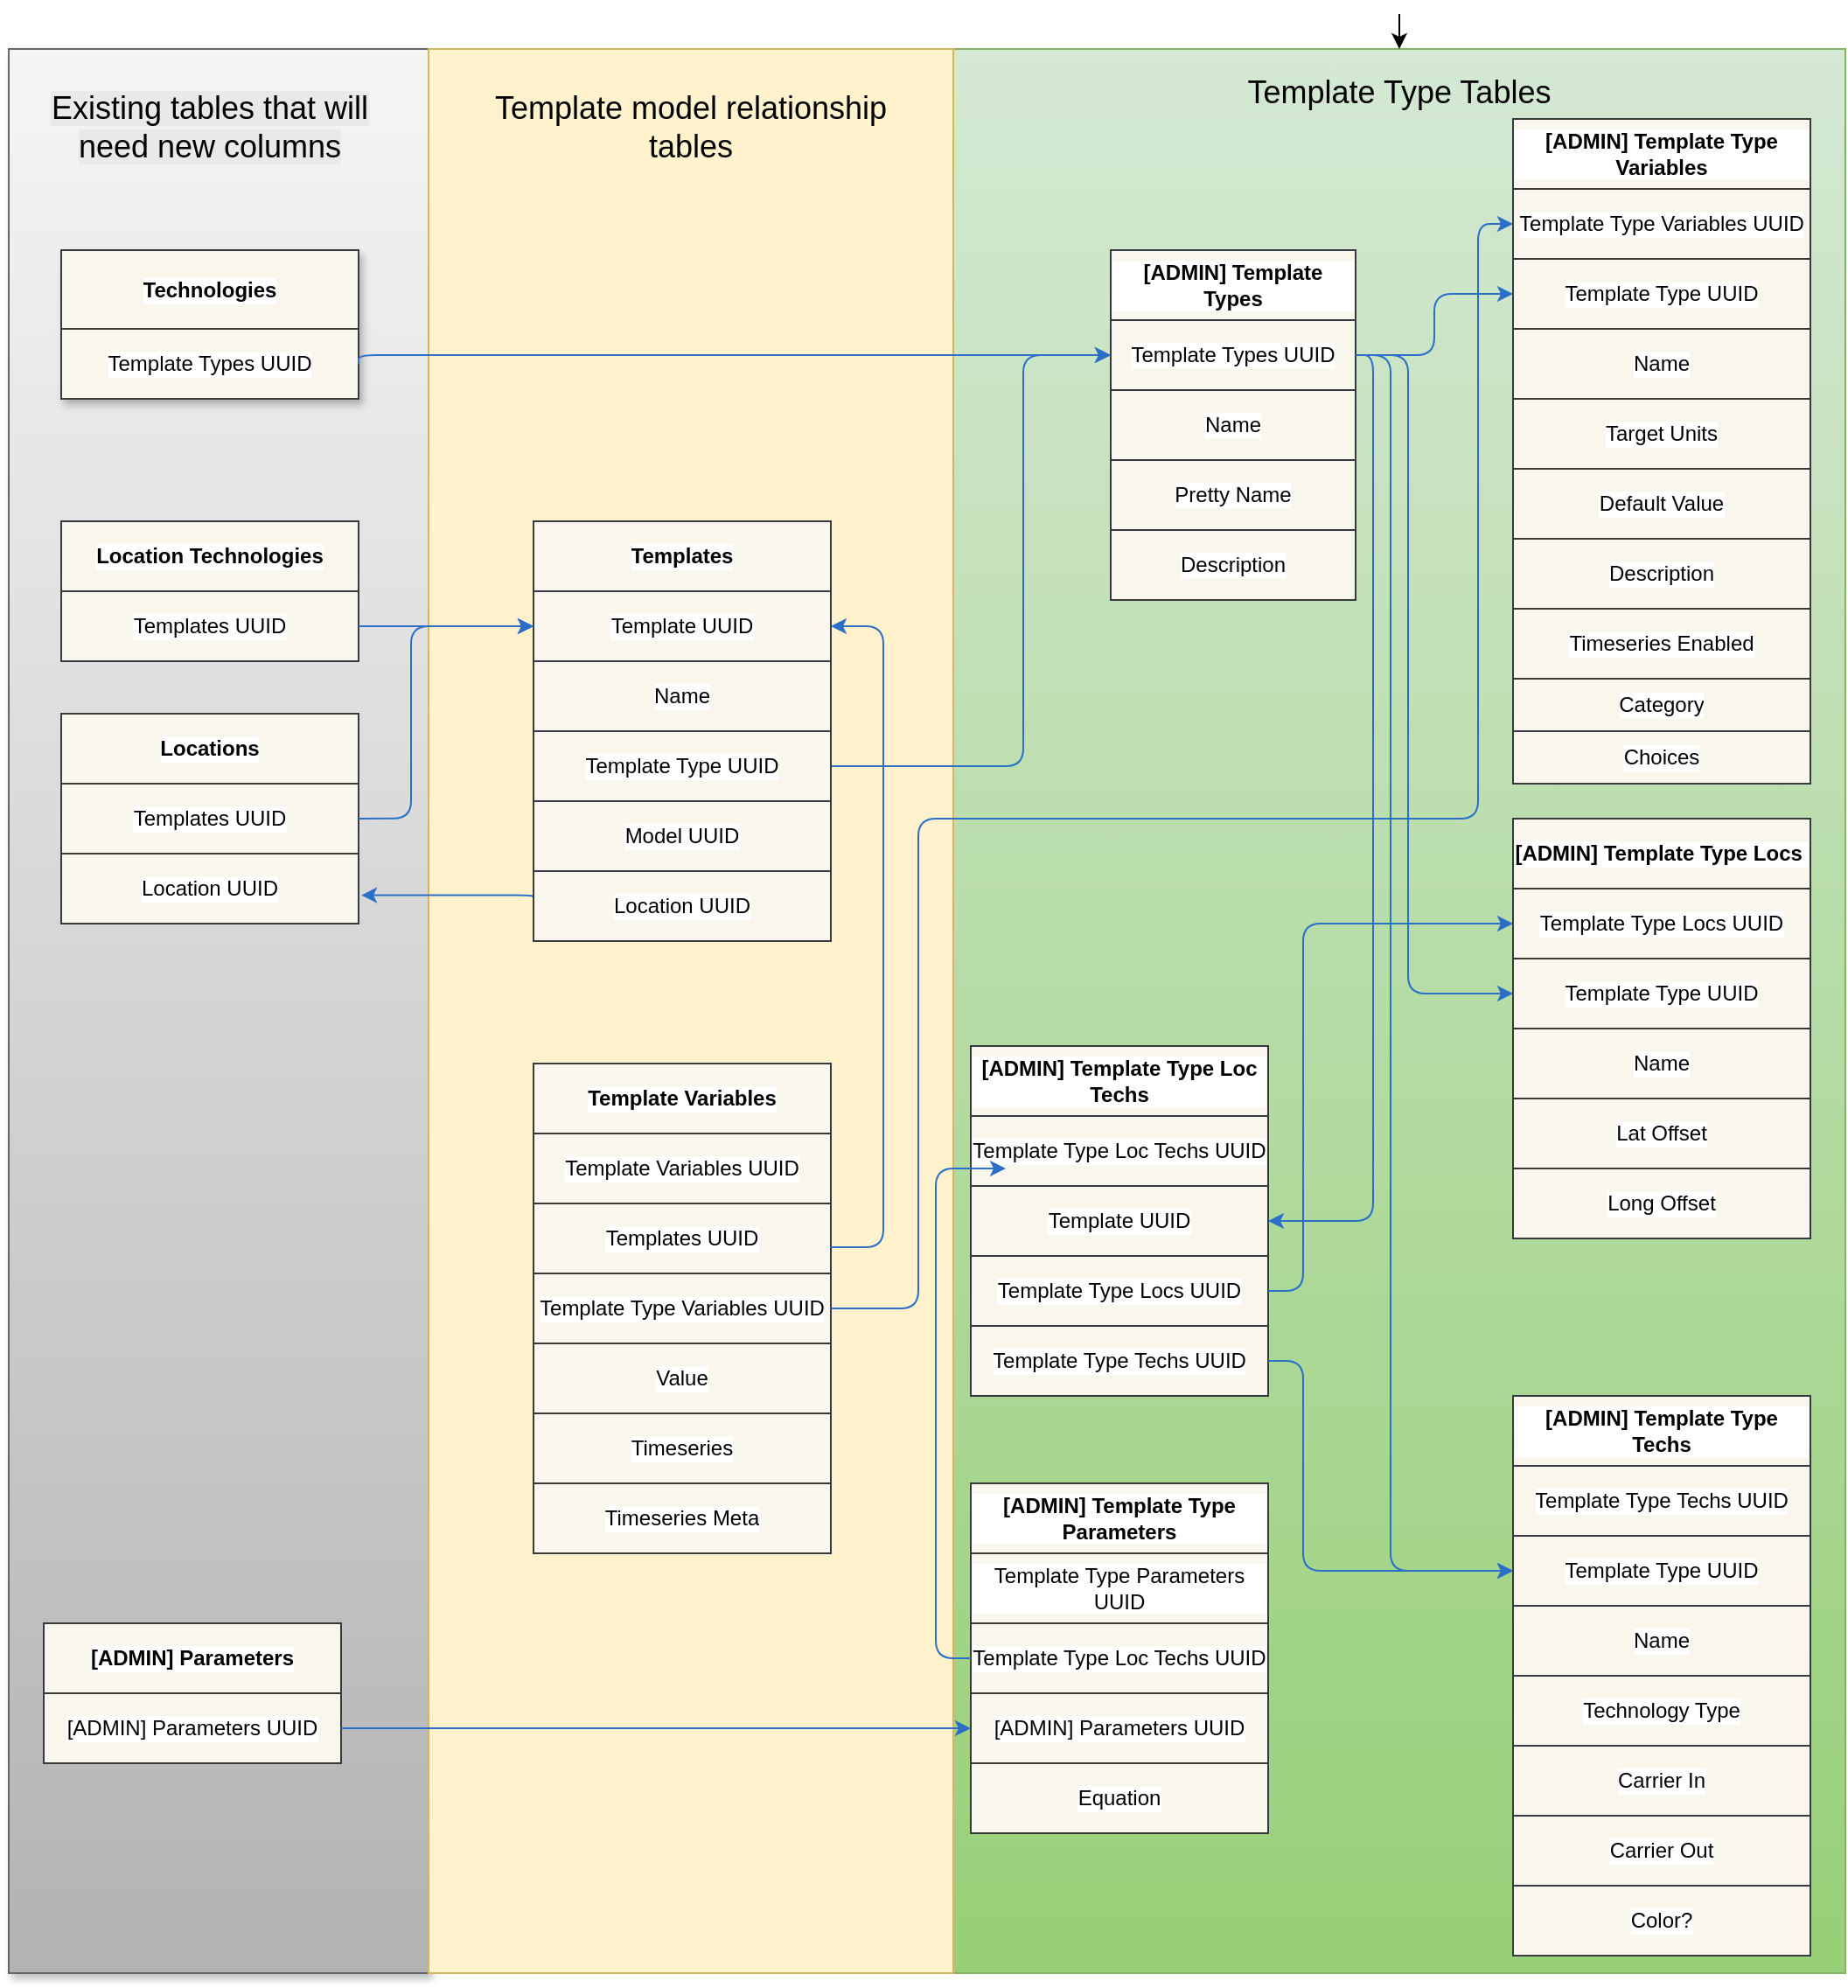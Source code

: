 <mxfile>
    <diagram id="z6YzZh-cMMeW0PnIwgjF" name="Page-1">
        <mxGraphModel dx="2195" dy="2023" grid="1" gridSize="10" guides="1" tooltips="1" connect="1" arrows="1" fold="1" page="1" pageScale="1" pageWidth="850" pageHeight="1100" math="0" shadow="0">
            <root>
                <object label="" id="0">
                    <mxCell/>
                </object>
                <mxCell id="532" value="background" style="" parent="0"/>
                <mxCell id="533" value="" style="shape=table;startSize=0;container=1;collapsible=0;childLayout=tableLayout;rounded=0;shadow=0;labelBackgroundColor=#FFFFFF;sketch=0;strokeColor=#36393d;strokeWidth=1;fontSize=12;fillColor=#f9f7ed;" parent="532" vertex="1">
                    <mxGeometry x="390" y="25" width="140" height="200" as="geometry"/>
                </mxCell>
                <mxCell id="534" value="" style="shape=tableRow;horizontal=0;startSize=0;swimlaneHead=0;swimlaneBody=0;top=0;left=0;bottom=0;right=0;collapsible=0;dropTarget=0;fillColor=none;points=[[0,0.5],[1,0.5]];portConstraint=eastwest;rounded=0;shadow=0;labelBackgroundColor=#FFFFFF;sketch=0;strokeColor=#000000;strokeWidth=1;fontSize=12;fontColor=#000000;" parent="533" vertex="1">
                    <mxGeometry width="140" height="40" as="geometry"/>
                </mxCell>
                <mxCell id="535" value="[ADMIN] Template" style="shape=partialRectangle;html=1;whiteSpace=wrap;connectable=0;overflow=hidden;fillColor=none;top=0;left=0;bottom=0;right=0;pointerEvents=1;rounded=0;shadow=0;labelBackgroundColor=#FFFFFF;sketch=0;strokeColor=#000000;strokeWidth=1;fontSize=12;fontColor=#000000;" parent="534" vertex="1">
                    <mxGeometry width="140" height="40" as="geometry">
                        <mxRectangle width="140" height="40" as="alternateBounds"/>
                    </mxGeometry>
                </mxCell>
                <mxCell id="536" value="" style="shape=tableRow;horizontal=0;startSize=0;swimlaneHead=0;swimlaneBody=0;top=0;left=0;bottom=0;right=0;collapsible=0;dropTarget=0;fillColor=none;points=[[0,0.5],[1,0.5]];portConstraint=eastwest;rounded=0;shadow=0;labelBackgroundColor=#FFFFFF;sketch=0;strokeColor=#000000;strokeWidth=1;fontSize=12;fontColor=#000000;" parent="533" vertex="1">
                    <mxGeometry y="40" width="140" height="40" as="geometry"/>
                </mxCell>
                <mxCell id="537" value="Template UUID" style="shape=partialRectangle;html=1;whiteSpace=wrap;connectable=0;overflow=hidden;fillColor=none;top=0;left=0;bottom=0;right=0;pointerEvents=1;rounded=0;shadow=0;labelBackgroundColor=#FFFFFF;sketch=0;strokeColor=#000000;strokeWidth=1;fontSize=12;fontColor=#000000;" parent="536" vertex="1">
                    <mxGeometry width="140" height="40" as="geometry">
                        <mxRectangle width="140" height="40" as="alternateBounds"/>
                    </mxGeometry>
                </mxCell>
                <mxCell id="538" value="" style="shape=tableRow;horizontal=0;startSize=0;swimlaneHead=0;swimlaneBody=0;top=0;left=0;bottom=0;right=0;collapsible=0;dropTarget=0;fillColor=none;points=[[0,0.5],[1,0.5]];portConstraint=eastwest;rounded=0;shadow=0;labelBackgroundColor=#FFFFFF;sketch=0;strokeColor=#000000;strokeWidth=1;fontSize=12;fontColor=#000000;" parent="533" vertex="1">
                    <mxGeometry y="80" width="140" height="40" as="geometry"/>
                </mxCell>
                <mxCell id="539" value="Template Type" style="shape=partialRectangle;html=1;whiteSpace=wrap;connectable=0;overflow=hidden;fillColor=none;top=0;left=0;bottom=0;right=0;pointerEvents=1;rounded=0;shadow=0;labelBackgroundColor=#FFFFFF;sketch=0;strokeColor=#000000;strokeWidth=1;fontSize=12;fontColor=#000000;" parent="538" vertex="1">
                    <mxGeometry width="140" height="40" as="geometry">
                        <mxRectangle width="140" height="40" as="alternateBounds"/>
                    </mxGeometry>
                </mxCell>
                <mxCell id="540" value="" style="shape=tableRow;horizontal=0;startSize=0;swimlaneHead=0;swimlaneBody=0;top=0;left=0;bottom=0;right=0;collapsible=0;dropTarget=0;fillColor=none;points=[[0,0.5],[1,0.5]];portConstraint=eastwest;rounded=0;shadow=0;labelBackgroundColor=#FFFFFF;sketch=0;strokeColor=#000000;strokeWidth=1;fontSize=12;fontColor=#000000;" parent="533" vertex="1">
                    <mxGeometry y="120" width="140" height="40" as="geometry"/>
                </mxCell>
                <mxCell id="541" value="Title" style="shape=partialRectangle;html=1;whiteSpace=wrap;connectable=0;overflow=hidden;fillColor=none;top=0;left=0;bottom=0;right=0;pointerEvents=1;rounded=0;shadow=0;labelBackgroundColor=#FFFFFF;sketch=0;strokeColor=#000000;strokeWidth=1;fontSize=12;fontColor=#000000;" parent="540" vertex="1">
                    <mxGeometry width="140" height="40" as="geometry">
                        <mxRectangle width="140" height="40" as="alternateBounds"/>
                    </mxGeometry>
                </mxCell>
                <mxCell id="542" value="" style="shape=tableRow;horizontal=0;startSize=0;swimlaneHead=0;swimlaneBody=0;top=0;left=0;bottom=0;right=0;collapsible=0;dropTarget=0;fillColor=none;points=[[0,0.5],[1,0.5]];portConstraint=eastwest;rounded=0;shadow=0;labelBackgroundColor=#FFFFFF;sketch=0;strokeColor=#000000;strokeWidth=1;fontSize=12;fontColor=#000000;" parent="533" vertex="1">
                    <mxGeometry y="160" width="140" height="40" as="geometry"/>
                </mxCell>
                <mxCell id="543" value="Description" style="shape=partialRectangle;html=1;whiteSpace=wrap;connectable=0;overflow=hidden;fillColor=none;top=0;left=0;bottom=0;right=0;pointerEvents=1;rounded=0;shadow=0;labelBackgroundColor=#FFFFFF;sketch=0;strokeColor=#000000;strokeWidth=1;fontSize=12;fontColor=#000000;" parent="542" vertex="1">
                    <mxGeometry width="140" height="40" as="geometry">
                        <mxRectangle width="140" height="40" as="alternateBounds"/>
                    </mxGeometry>
                </mxCell>
                <mxCell id="544" value="" style="shape=table;startSize=0;container=1;collapsible=0;childLayout=tableLayout;rounded=0;shadow=0;labelBackgroundColor=#FFFFFF;sketch=0;strokeWidth=1;fontSize=12;fillColor=#f9f7ed;strokeColor=#36393d;" parent="532" vertex="1">
                    <mxGeometry x="620" y="25" width="170" height="280" as="geometry"/>
                </mxCell>
                <mxCell id="545" value="" style="shape=tableRow;horizontal=0;startSize=0;swimlaneHead=0;swimlaneBody=0;top=0;left=0;bottom=0;right=0;collapsible=0;dropTarget=0;fillColor=none;points=[[0,0.5],[1,0.5]];portConstraint=eastwest;rounded=0;shadow=0;labelBackgroundColor=#FFFFFF;sketch=0;strokeColor=#000000;strokeWidth=1;fontSize=12;fontColor=#000000;" parent="544" vertex="1">
                    <mxGeometry width="170" height="40" as="geometry"/>
                </mxCell>
                <mxCell id="546" value="[ADMIN] Template Options Params" style="shape=partialRectangle;html=1;whiteSpace=wrap;connectable=0;overflow=hidden;fillColor=none;top=0;left=0;bottom=0;right=0;pointerEvents=1;rounded=0;shadow=0;labelBackgroundColor=#FFFFFF;sketch=0;strokeColor=#000000;strokeWidth=1;fontSize=12;fontColor=#000000;" parent="545" vertex="1">
                    <mxGeometry width="170" height="40" as="geometry">
                        <mxRectangle width="170" height="40" as="alternateBounds"/>
                    </mxGeometry>
                </mxCell>
                <mxCell id="547" value="" style="shape=tableRow;horizontal=0;startSize=0;swimlaneHead=0;swimlaneBody=0;top=0;left=0;bottom=0;right=0;collapsible=0;dropTarget=0;fillColor=none;points=[[0,0.5],[1,0.5]];portConstraint=eastwest;rounded=0;shadow=0;labelBackgroundColor=#FFFFFF;sketch=0;strokeColor=#000000;strokeWidth=1;fontSize=12;fontColor=#000000;" parent="544" vertex="1">
                    <mxGeometry y="40" width="170" height="40" as="geometry"/>
                </mxCell>
                <mxCell id="548" value="Tempalte Params UUID" style="shape=partialRectangle;html=1;whiteSpace=wrap;connectable=0;overflow=hidden;fillColor=none;top=0;left=0;bottom=0;right=0;pointerEvents=1;rounded=0;shadow=0;labelBackgroundColor=#FFFFFF;sketch=0;strokeColor=#000000;strokeWidth=1;fontSize=12;fontColor=#000000;" parent="547" vertex="1">
                    <mxGeometry width="170" height="40" as="geometry">
                        <mxRectangle width="170" height="40" as="alternateBounds"/>
                    </mxGeometry>
                </mxCell>
                <mxCell id="549" value="" style="shape=tableRow;horizontal=0;startSize=0;swimlaneHead=0;swimlaneBody=0;top=0;left=0;bottom=0;right=0;collapsible=0;dropTarget=0;fillColor=none;points=[[0,0.5],[1,0.5]];portConstraint=eastwest;rounded=0;shadow=0;labelBackgroundColor=#FFFFFF;sketch=0;strokeColor=#000000;strokeWidth=1;fontSize=12;fontColor=#000000;" parent="544" vertex="1">
                    <mxGeometry y="80" width="170" height="40" as="geometry"/>
                </mxCell>
                <mxCell id="550" value="Template UUID" style="shape=partialRectangle;html=1;whiteSpace=wrap;connectable=0;overflow=hidden;fillColor=none;top=0;left=0;bottom=0;right=0;pointerEvents=1;rounded=0;shadow=0;labelBackgroundColor=#FFFFFF;sketch=0;strokeColor=#000000;strokeWidth=1;fontSize=12;fontColor=#000000;" parent="549" vertex="1">
                    <mxGeometry width="170" height="40" as="geometry">
                        <mxRectangle width="170" height="40" as="alternateBounds"/>
                    </mxGeometry>
                </mxCell>
                <mxCell id="551" value="" style="shape=tableRow;horizontal=0;startSize=0;swimlaneHead=0;swimlaneBody=0;top=0;left=0;bottom=0;right=0;collapsible=0;dropTarget=0;fillColor=none;points=[[0,0.5],[1,0.5]];portConstraint=eastwest;rounded=0;shadow=0;labelBackgroundColor=#FFFFFF;sketch=0;strokeColor=#000000;strokeWidth=1;fontSize=12;fontColor=#000000;" parent="544" vertex="1">
                    <mxGeometry y="120" width="170" height="40" as="geometry"/>
                </mxCell>
                <mxCell id="552" value="Name" style="shape=partialRectangle;html=1;whiteSpace=wrap;connectable=0;overflow=hidden;fillColor=none;top=0;left=0;bottom=0;right=0;pointerEvents=1;rounded=0;shadow=0;labelBackgroundColor=#FFFFFF;sketch=0;strokeColor=#000000;strokeWidth=1;fontSize=12;fontColor=#000000;" parent="551" vertex="1">
                    <mxGeometry width="170" height="40" as="geometry">
                        <mxRectangle width="170" height="40" as="alternateBounds"/>
                    </mxGeometry>
                </mxCell>
                <mxCell id="553" value="" style="shape=tableRow;horizontal=0;startSize=0;swimlaneHead=0;swimlaneBody=0;top=0;left=0;bottom=0;right=0;collapsible=0;dropTarget=0;fillColor=none;points=[[0,0.5],[1,0.5]];portConstraint=eastwest;rounded=0;shadow=0;labelBackgroundColor=#FFFFFF;sketch=0;strokeColor=#000000;strokeWidth=1;fontSize=12;fontColor=#000000;" parent="544" vertex="1">
                    <mxGeometry y="160" width="170" height="40" as="geometry"/>
                </mxCell>
                <mxCell id="554" value="Target Units" style="shape=partialRectangle;html=1;whiteSpace=wrap;connectable=0;overflow=hidden;fillColor=none;top=0;left=0;bottom=0;right=0;pointerEvents=1;rounded=0;shadow=0;labelBackgroundColor=#FFFFFF;sketch=0;strokeColor=#000000;strokeWidth=1;fontSize=12;fontColor=#000000;" parent="553" vertex="1">
                    <mxGeometry width="170" height="40" as="geometry">
                        <mxRectangle width="170" height="40" as="alternateBounds"/>
                    </mxGeometry>
                </mxCell>
                <mxCell id="555" style="shape=tableRow;horizontal=0;startSize=0;swimlaneHead=0;swimlaneBody=0;top=0;left=0;bottom=0;right=0;collapsible=0;dropTarget=0;fillColor=none;points=[[0,0.5],[1,0.5]];portConstraint=eastwest;rounded=0;shadow=0;labelBackgroundColor=#FFFFFF;sketch=0;strokeColor=#000000;strokeWidth=1;fontSize=12;fontColor=#000000;" parent="544" vertex="1">
                    <mxGeometry y="200" width="170" height="40" as="geometry"/>
                </mxCell>
                <mxCell id="556" value="Default Value" style="shape=partialRectangle;html=1;whiteSpace=wrap;connectable=0;overflow=hidden;fillColor=none;top=0;left=0;bottom=0;right=0;pointerEvents=1;rounded=0;shadow=0;labelBackgroundColor=#FFFFFF;sketch=0;strokeColor=#000000;strokeWidth=1;fontSize=12;fontColor=#000000;" parent="555" vertex="1">
                    <mxGeometry width="170" height="40" as="geometry">
                        <mxRectangle width="170" height="40" as="alternateBounds"/>
                    </mxGeometry>
                </mxCell>
                <mxCell id="557" style="shape=tableRow;horizontal=0;startSize=0;swimlaneHead=0;swimlaneBody=0;top=0;left=0;bottom=0;right=0;collapsible=0;dropTarget=0;fillColor=none;points=[[0,0.5],[1,0.5]];portConstraint=eastwest;rounded=0;shadow=0;labelBackgroundColor=#FFFFFF;sketch=0;strokeColor=#000000;strokeWidth=1;fontSize=12;fontColor=#000000;" parent="544" vertex="1">
                    <mxGeometry y="240" width="170" height="40" as="geometry"/>
                </mxCell>
                <mxCell id="558" value="Description?" style="shape=partialRectangle;html=1;whiteSpace=wrap;connectable=0;overflow=hidden;fillColor=none;top=0;left=0;bottom=0;right=0;pointerEvents=1;rounded=0;shadow=0;labelBackgroundColor=#FFFFFF;sketch=0;strokeColor=#000000;strokeWidth=1;fontSize=12;fontColor=#000000;" parent="557" vertex="1">
                    <mxGeometry width="170" height="40" as="geometry">
                        <mxRectangle width="170" height="40" as="alternateBounds"/>
                    </mxGeometry>
                </mxCell>
                <mxCell id="559" value="" style="edgeStyle=orthogonalEdgeStyle;html=1;strokeColor=#2b6fc7;fontSize=12;fontColor=#000000;exitX=1;exitY=0.5;exitDx=0;exitDy=0;" parent="532" source="536" target="549" edge="1">
                    <mxGeometry relative="1" as="geometry">
                        <mxPoint x="220" y="110" as="sourcePoint"/>
                        <mxPoint x="280" y="110" as="targetPoint"/>
                        <Array as="points">
                            <mxPoint x="570" y="85"/>
                            <mxPoint x="570" y="120"/>
                        </Array>
                    </mxGeometry>
                </mxCell>
                <mxCell id="560" value="" style="shape=table;startSize=0;container=1;collapsible=0;childLayout=tableLayout;rounded=0;shadow=0;labelBackgroundColor=#FFFFFF;sketch=0;strokeWidth=1;fontSize=12;fillColor=#f9f7ed;strokeColor=#36393d;" parent="532" vertex="1">
                    <mxGeometry x="620" y="350" width="170" height="280" as="geometry"/>
                </mxCell>
                <mxCell id="561" value="" style="shape=tableRow;horizontal=0;startSize=0;swimlaneHead=0;swimlaneBody=0;top=0;left=0;bottom=0;right=0;collapsible=0;dropTarget=0;fillColor=none;points=[[0,0.5],[1,0.5]];portConstraint=eastwest;rounded=0;shadow=0;labelBackgroundColor=#FFFFFF;sketch=0;strokeColor=#000000;strokeWidth=1;fontSize=12;fontColor=#000000;" parent="560" vertex="1">
                    <mxGeometry width="170" height="40" as="geometry"/>
                </mxCell>
                <mxCell id="562" value="[ADMIN] Template Locs Structure" style="shape=partialRectangle;html=1;whiteSpace=wrap;connectable=0;overflow=hidden;fillColor=none;top=0;left=0;bottom=0;right=0;pointerEvents=1;rounded=0;shadow=0;labelBackgroundColor=#FFFFFF;sketch=0;strokeColor=#000000;strokeWidth=1;fontSize=12;fontColor=#000000;" parent="561" vertex="1">
                    <mxGeometry width="170" height="40" as="geometry">
                        <mxRectangle width="170" height="40" as="alternateBounds"/>
                    </mxGeometry>
                </mxCell>
                <mxCell id="563" value="" style="shape=tableRow;horizontal=0;startSize=0;swimlaneHead=0;swimlaneBody=0;top=0;left=0;bottom=0;right=0;collapsible=0;dropTarget=0;fillColor=none;points=[[0,0.5],[1,0.5]];portConstraint=eastwest;rounded=0;shadow=0;labelBackgroundColor=#FFFFFF;sketch=0;strokeColor=#000000;strokeWidth=1;fontSize=12;fontColor=#000000;" parent="560" vertex="1">
                    <mxGeometry y="40" width="170" height="40" as="geometry"/>
                </mxCell>
                <mxCell id="564" value="Template Locs Structure UUID" style="shape=partialRectangle;html=1;whiteSpace=wrap;connectable=0;overflow=hidden;fillColor=none;top=0;left=0;bottom=0;right=0;pointerEvents=1;rounded=0;shadow=0;labelBackgroundColor=#FFFFFF;sketch=0;strokeColor=#000000;strokeWidth=1;fontSize=12;fontColor=#000000;" parent="563" vertex="1">
                    <mxGeometry width="170" height="40" as="geometry">
                        <mxRectangle width="170" height="40" as="alternateBounds"/>
                    </mxGeometry>
                </mxCell>
                <mxCell id="565" value="" style="shape=tableRow;horizontal=0;startSize=0;swimlaneHead=0;swimlaneBody=0;top=0;left=0;bottom=0;right=0;collapsible=0;dropTarget=0;fillColor=none;points=[[0,0.5],[1,0.5]];portConstraint=eastwest;rounded=0;shadow=0;labelBackgroundColor=#FFFFFF;sketch=0;strokeColor=#000000;strokeWidth=1;fontSize=12;fontColor=#000000;" parent="560" vertex="1">
                    <mxGeometry y="80" width="170" height="40" as="geometry"/>
                </mxCell>
                <mxCell id="566" value="Template UUID" style="shape=partialRectangle;html=1;whiteSpace=wrap;connectable=0;overflow=hidden;fillColor=none;top=0;left=0;bottom=0;right=0;pointerEvents=1;rounded=0;shadow=0;labelBackgroundColor=#FFFFFF;sketch=0;strokeColor=#000000;strokeWidth=1;fontSize=12;fontColor=#000000;" parent="565" vertex="1">
                    <mxGeometry width="170" height="40" as="geometry">
                        <mxRectangle width="170" height="40" as="alternateBounds"/>
                    </mxGeometry>
                </mxCell>
                <mxCell id="567" value="" style="shape=tableRow;horizontal=0;startSize=0;swimlaneHead=0;swimlaneBody=0;top=0;left=0;bottom=0;right=0;collapsible=0;dropTarget=0;fillColor=none;points=[[0,0.5],[1,0.5]];portConstraint=eastwest;rounded=0;shadow=0;labelBackgroundColor=#FFFFFF;sketch=0;strokeColor=#000000;strokeWidth=1;fontSize=12;fontColor=#000000;" parent="560" vertex="1">
                    <mxGeometry y="120" width="170" height="40" as="geometry"/>
                </mxCell>
                <mxCell id="568" value="Name" style="shape=partialRectangle;html=1;whiteSpace=wrap;connectable=0;overflow=hidden;fillColor=none;top=0;left=0;bottom=0;right=0;pointerEvents=1;rounded=0;shadow=0;labelBackgroundColor=#FFFFFF;sketch=0;strokeColor=#000000;strokeWidth=1;fontSize=12;fontColor=#000000;" parent="567" vertex="1">
                    <mxGeometry width="170" height="40" as="geometry">
                        <mxRectangle width="170" height="40" as="alternateBounds"/>
                    </mxGeometry>
                </mxCell>
                <mxCell id="569" value="" style="shape=tableRow;horizontal=0;startSize=0;swimlaneHead=0;swimlaneBody=0;top=0;left=0;bottom=0;right=0;collapsible=0;dropTarget=0;fillColor=none;points=[[0,0.5],[1,0.5]];portConstraint=eastwest;rounded=0;shadow=0;labelBackgroundColor=#FFFFFF;sketch=0;strokeColor=#000000;strokeWidth=1;fontSize=12;fontColor=#000000;" parent="560" vertex="1">
                    <mxGeometry y="160" width="170" height="40" as="geometry"/>
                </mxCell>
                <mxCell id="570" value="Lat Offset" style="shape=partialRectangle;html=1;whiteSpace=wrap;connectable=0;overflow=hidden;fillColor=none;top=0;left=0;bottom=0;right=0;pointerEvents=1;rounded=0;shadow=0;labelBackgroundColor=#FFFFFF;sketch=0;strokeColor=#000000;strokeWidth=1;fontSize=12;fontColor=#000000;" parent="569" vertex="1">
                    <mxGeometry width="170" height="40" as="geometry">
                        <mxRectangle width="170" height="40" as="alternateBounds"/>
                    </mxGeometry>
                </mxCell>
                <mxCell id="571" style="shape=tableRow;horizontal=0;startSize=0;swimlaneHead=0;swimlaneBody=0;top=0;left=0;bottom=0;right=0;collapsible=0;dropTarget=0;fillColor=none;points=[[0,0.5],[1,0.5]];portConstraint=eastwest;rounded=0;shadow=0;labelBackgroundColor=#FFFFFF;sketch=0;strokeColor=#000000;strokeWidth=1;fontSize=12;fontColor=#000000;" parent="560" vertex="1">
                    <mxGeometry y="200" width="170" height="40" as="geometry"/>
                </mxCell>
                <mxCell id="572" value="Long Offset" style="shape=partialRectangle;html=1;whiteSpace=wrap;connectable=0;overflow=hidden;fillColor=none;top=0;left=0;bottom=0;right=0;pointerEvents=1;rounded=0;shadow=0;labelBackgroundColor=#FFFFFF;sketch=0;strokeColor=#000000;strokeWidth=1;fontSize=12;fontColor=#000000;" parent="571" vertex="1">
                    <mxGeometry width="170" height="40" as="geometry">
                        <mxRectangle width="170" height="40" as="alternateBounds"/>
                    </mxGeometry>
                </mxCell>
                <mxCell id="573" style="shape=tableRow;horizontal=0;startSize=0;swimlaneHead=0;swimlaneBody=0;top=0;left=0;bottom=0;right=0;collapsible=0;dropTarget=0;fillColor=none;points=[[0,0.5],[1,0.5]];portConstraint=eastwest;rounded=0;shadow=0;labelBackgroundColor=#FFFFFF;sketch=0;strokeColor=#000000;strokeWidth=1;fontSize=12;fontColor=#000000;" parent="560" vertex="1">
                    <mxGeometry y="240" width="170" height="40" as="geometry"/>
                </mxCell>
                <mxCell id="574" value="Primary Location" style="shape=partialRectangle;html=1;whiteSpace=wrap;connectable=0;overflow=hidden;fillColor=none;top=0;left=0;bottom=0;right=0;pointerEvents=1;rounded=0;shadow=0;labelBackgroundColor=#FFFFFF;sketch=0;strokeColor=#000000;strokeWidth=1;fontSize=12;fontColor=#000000;" parent="573" vertex="1">
                    <mxGeometry width="170" height="40" as="geometry">
                        <mxRectangle width="170" height="40" as="alternateBounds"/>
                    </mxGeometry>
                </mxCell>
                <mxCell id="575" value="" style="edgeStyle=orthogonalEdgeStyle;html=1;strokeColor=#2b6fc7;fontSize=12;fontColor=#000000;entryX=0;entryY=0.5;entryDx=0;entryDy=0;" parent="532" source="536" target="565" edge="1">
                    <mxGeometry relative="1" as="geometry">
                        <mxPoint x="540" y="95" as="sourcePoint"/>
                        <mxPoint x="630" y="130" as="targetPoint"/>
                        <Array as="points">
                            <mxPoint x="560" y="85"/>
                            <mxPoint x="560" y="450"/>
                        </Array>
                    </mxGeometry>
                </mxCell>
                <mxCell id="576" value="" style="shape=table;startSize=0;container=1;collapsible=0;childLayout=tableLayout;rounded=0;shadow=0;labelBackgroundColor=#FFFFFF;sketch=0;strokeWidth=1;fontSize=12;fillColor=#f9f7ed;strokeColor=#36393d;" parent="532" vertex="1">
                    <mxGeometry x="620" y="680" width="170" height="320" as="geometry"/>
                </mxCell>
                <mxCell id="577" value="" style="shape=tableRow;horizontal=0;startSize=0;swimlaneHead=0;swimlaneBody=0;top=0;left=0;bottom=0;right=0;collapsible=0;dropTarget=0;fillColor=none;points=[[0,0.5],[1,0.5]];portConstraint=eastwest;rounded=0;shadow=0;labelBackgroundColor=#FFFFFF;sketch=0;strokeColor=#000000;strokeWidth=1;fontSize=12;fontColor=#000000;" parent="576" vertex="1">
                    <mxGeometry width="170" height="40" as="geometry"/>
                </mxCell>
                <mxCell id="578" value="[ADMIN] Template Techs Structure" style="shape=partialRectangle;html=1;whiteSpace=wrap;connectable=0;overflow=hidden;fillColor=none;top=0;left=0;bottom=0;right=0;pointerEvents=1;rounded=0;shadow=0;labelBackgroundColor=#FFFFFF;sketch=0;strokeColor=#000000;strokeWidth=1;fontSize=12;fontColor=#000000;" parent="577" vertex="1">
                    <mxGeometry width="170" height="40" as="geometry">
                        <mxRectangle width="170" height="40" as="alternateBounds"/>
                    </mxGeometry>
                </mxCell>
                <mxCell id="579" value="" style="shape=tableRow;horizontal=0;startSize=0;swimlaneHead=0;swimlaneBody=0;top=0;left=0;bottom=0;right=0;collapsible=0;dropTarget=0;fillColor=none;points=[[0,0.5],[1,0.5]];portConstraint=eastwest;rounded=0;shadow=0;labelBackgroundColor=#FFFFFF;sketch=0;strokeColor=#000000;strokeWidth=1;fontSize=12;fontColor=#000000;" parent="576" vertex="1">
                    <mxGeometry y="40" width="170" height="40" as="geometry"/>
                </mxCell>
                <mxCell id="580" value="Template Techs Structure UUID" style="shape=partialRectangle;html=1;whiteSpace=wrap;connectable=0;overflow=hidden;fillColor=none;top=0;left=0;bottom=0;right=0;pointerEvents=1;rounded=0;shadow=0;labelBackgroundColor=#FFFFFF;sketch=0;strokeColor=#000000;strokeWidth=1;fontSize=12;fontColor=#000000;" parent="579" vertex="1">
                    <mxGeometry width="170" height="40" as="geometry">
                        <mxRectangle width="170" height="40" as="alternateBounds"/>
                    </mxGeometry>
                </mxCell>
                <mxCell id="581" value="" style="shape=tableRow;horizontal=0;startSize=0;swimlaneHead=0;swimlaneBody=0;top=0;left=0;bottom=0;right=0;collapsible=0;dropTarget=0;fillColor=none;points=[[0,0.5],[1,0.5]];portConstraint=eastwest;rounded=0;shadow=0;labelBackgroundColor=#FFFFFF;sketch=0;strokeColor=#000000;strokeWidth=1;fontSize=12;fontColor=#000000;" parent="576" vertex="1">
                    <mxGeometry y="80" width="170" height="40" as="geometry"/>
                </mxCell>
                <mxCell id="582" value="Template UUID" style="shape=partialRectangle;html=1;whiteSpace=wrap;connectable=0;overflow=hidden;fillColor=none;top=0;left=0;bottom=0;right=0;pointerEvents=1;rounded=0;shadow=0;labelBackgroundColor=#FFFFFF;sketch=0;strokeColor=#000000;strokeWidth=1;fontSize=12;fontColor=#000000;" parent="581" vertex="1">
                    <mxGeometry width="170" height="40" as="geometry">
                        <mxRectangle width="170" height="40" as="alternateBounds"/>
                    </mxGeometry>
                </mxCell>
                <mxCell id="583" value="" style="shape=tableRow;horizontal=0;startSize=0;swimlaneHead=0;swimlaneBody=0;top=0;left=0;bottom=0;right=0;collapsible=0;dropTarget=0;fillColor=none;points=[[0,0.5],[1,0.5]];portConstraint=eastwest;rounded=0;shadow=0;labelBackgroundColor=#FFFFFF;sketch=0;strokeColor=#000000;strokeWidth=1;fontSize=12;fontColor=#000000;" parent="576" vertex="1">
                    <mxGeometry y="120" width="170" height="40" as="geometry"/>
                </mxCell>
                <mxCell id="584" value="Name" style="shape=partialRectangle;html=1;whiteSpace=wrap;connectable=0;overflow=hidden;fillColor=none;top=0;left=0;bottom=0;right=0;pointerEvents=1;rounded=0;shadow=0;labelBackgroundColor=#FFFFFF;sketch=0;strokeColor=#000000;strokeWidth=1;fontSize=12;fontColor=#000000;" parent="583" vertex="1">
                    <mxGeometry width="170" height="40" as="geometry">
                        <mxRectangle width="170" height="40" as="alternateBounds"/>
                    </mxGeometry>
                </mxCell>
                <mxCell id="585" value="" style="shape=tableRow;horizontal=0;startSize=0;swimlaneHead=0;swimlaneBody=0;top=0;left=0;bottom=0;right=0;collapsible=0;dropTarget=0;fillColor=none;points=[[0,0.5],[1,0.5]];portConstraint=eastwest;rounded=0;shadow=0;labelBackgroundColor=#FFFFFF;sketch=0;strokeColor=#000000;strokeWidth=1;fontSize=12;fontColor=#000000;" parent="576" vertex="1">
                    <mxGeometry y="160" width="170" height="40" as="geometry"/>
                </mxCell>
                <mxCell id="586" value="Technology Type" style="shape=partialRectangle;html=1;whiteSpace=wrap;connectable=0;overflow=hidden;fillColor=none;top=0;left=0;bottom=0;right=0;pointerEvents=1;rounded=0;shadow=0;labelBackgroundColor=#FFFFFF;sketch=0;strokeColor=#000000;strokeWidth=1;fontSize=12;fontColor=#000000;" parent="585" vertex="1">
                    <mxGeometry width="170" height="40" as="geometry">
                        <mxRectangle width="170" height="40" as="alternateBounds"/>
                    </mxGeometry>
                </mxCell>
                <mxCell id="587" style="shape=tableRow;horizontal=0;startSize=0;swimlaneHead=0;swimlaneBody=0;top=0;left=0;bottom=0;right=0;collapsible=0;dropTarget=0;fillColor=none;points=[[0,0.5],[1,0.5]];portConstraint=eastwest;rounded=0;shadow=0;labelBackgroundColor=#FFFFFF;sketch=0;strokeColor=#000000;strokeWidth=1;fontSize=12;fontColor=#000000;" parent="576" vertex="1">
                    <mxGeometry y="200" width="170" height="40" as="geometry"/>
                </mxCell>
                <mxCell id="588" value="Carrier In" style="shape=partialRectangle;html=1;whiteSpace=wrap;connectable=0;overflow=hidden;fillColor=none;top=0;left=0;bottom=0;right=0;pointerEvents=1;rounded=0;shadow=0;labelBackgroundColor=#FFFFFF;sketch=0;strokeColor=#000000;strokeWidth=1;fontSize=12;fontColor=#000000;" parent="587" vertex="1">
                    <mxGeometry width="170" height="40" as="geometry">
                        <mxRectangle width="170" height="40" as="alternateBounds"/>
                    </mxGeometry>
                </mxCell>
                <mxCell id="589" style="shape=tableRow;horizontal=0;startSize=0;swimlaneHead=0;swimlaneBody=0;top=0;left=0;bottom=0;right=0;collapsible=0;dropTarget=0;fillColor=none;points=[[0,0.5],[1,0.5]];portConstraint=eastwest;rounded=0;shadow=0;labelBackgroundColor=#FFFFFF;sketch=0;strokeColor=#000000;strokeWidth=1;fontSize=12;fontColor=#000000;" parent="576" vertex="1">
                    <mxGeometry y="240" width="170" height="40" as="geometry"/>
                </mxCell>
                <mxCell id="590" value="Carrier Out" style="shape=partialRectangle;html=1;whiteSpace=wrap;connectable=0;overflow=hidden;fillColor=none;top=0;left=0;bottom=0;right=0;pointerEvents=1;rounded=0;shadow=0;labelBackgroundColor=#FFFFFF;sketch=0;strokeColor=#000000;strokeWidth=1;fontSize=12;fontColor=#000000;" parent="589" vertex="1">
                    <mxGeometry width="170" height="40" as="geometry">
                        <mxRectangle width="170" height="40" as="alternateBounds"/>
                    </mxGeometry>
                </mxCell>
                <mxCell id="591" style="shape=tableRow;horizontal=0;startSize=0;swimlaneHead=0;swimlaneBody=0;top=0;left=0;bottom=0;right=0;collapsible=0;dropTarget=0;fillColor=none;points=[[0,0.5],[1,0.5]];portConstraint=eastwest;rounded=0;shadow=0;labelBackgroundColor=#FFFFFF;sketch=0;strokeColor=#000000;strokeWidth=1;fontSize=12;fontColor=#000000;" parent="576" vertex="1">
                    <mxGeometry y="280" width="170" height="40" as="geometry"/>
                </mxCell>
                <mxCell id="592" value="Color?" style="shape=partialRectangle;html=1;whiteSpace=wrap;connectable=0;overflow=hidden;fillColor=none;top=0;left=0;bottom=0;right=0;pointerEvents=1;rounded=0;shadow=0;labelBackgroundColor=#FFFFFF;sketch=0;strokeColor=#000000;strokeWidth=1;fontSize=12;fontColor=#000000;" parent="591" vertex="1">
                    <mxGeometry width="170" height="40" as="geometry">
                        <mxRectangle width="170" height="40" as="alternateBounds"/>
                    </mxGeometry>
                </mxCell>
                <mxCell id="593" value="" style="edgeStyle=orthogonalEdgeStyle;html=1;strokeColor=#2b6fc7;fontSize=12;fontColor=#000000;entryX=0;entryY=0.5;entryDx=0;entryDy=0;exitX=1;exitY=0.5;exitDx=0;exitDy=0;" parent="532" source="536" target="581" edge="1">
                    <mxGeometry relative="1" as="geometry">
                        <mxPoint x="530" y="90" as="sourcePoint"/>
                        <mxPoint x="630.0" y="460" as="targetPoint"/>
                        <Array as="points">
                            <mxPoint x="550" y="85"/>
                            <mxPoint x="550" y="780"/>
                        </Array>
                    </mxGeometry>
                </mxCell>
                <mxCell id="594" value="" style="shape=table;startSize=0;container=1;collapsible=0;childLayout=tableLayout;rounded=0;shadow=0;labelBackgroundColor=#FFFFFF;sketch=0;strokeWidth=1;fontSize=12;fillColor=#f9f7ed;strokeColor=#36393d;" parent="532" vertex="1">
                    <mxGeometry x="310" y="480" width="170" height="200" as="geometry"/>
                </mxCell>
                <mxCell id="595" value="" style="shape=tableRow;horizontal=0;startSize=0;swimlaneHead=0;swimlaneBody=0;top=0;left=0;bottom=0;right=0;collapsible=0;dropTarget=0;fillColor=none;points=[[0,0.5],[1,0.5]];portConstraint=eastwest;rounded=0;shadow=0;labelBackgroundColor=#FFFFFF;sketch=0;strokeColor=#000000;strokeWidth=1;fontSize=12;fontColor=#000000;" parent="594" vertex="1">
                    <mxGeometry width="170" height="40" as="geometry"/>
                </mxCell>
                <mxCell id="596" value="[ADMIN] Template Loc Techs Structure" style="shape=partialRectangle;html=1;whiteSpace=wrap;connectable=0;overflow=hidden;fillColor=none;top=0;left=0;bottom=0;right=0;pointerEvents=1;rounded=0;shadow=0;labelBackgroundColor=#FFFFFF;sketch=0;strokeColor=#000000;strokeWidth=1;fontSize=12;fontColor=#000000;" parent="595" vertex="1">
                    <mxGeometry width="170" height="40" as="geometry">
                        <mxRectangle width="170" height="40" as="alternateBounds"/>
                    </mxGeometry>
                </mxCell>
                <mxCell id="597" value="" style="shape=tableRow;horizontal=0;startSize=0;swimlaneHead=0;swimlaneBody=0;top=0;left=0;bottom=0;right=0;collapsible=0;dropTarget=0;fillColor=none;points=[[0,0.5],[1,0.5]];portConstraint=eastwest;rounded=0;shadow=0;labelBackgroundColor=#FFFFFF;sketch=0;strokeColor=#000000;strokeWidth=1;fontSize=12;fontColor=#000000;" parent="594" vertex="1">
                    <mxGeometry y="40" width="170" height="40" as="geometry"/>
                </mxCell>
                <mxCell id="598" value="Template Loc Techs Structure UUID" style="shape=partialRectangle;html=1;whiteSpace=wrap;connectable=0;overflow=hidden;fillColor=none;top=0;left=0;bottom=0;right=0;pointerEvents=1;rounded=0;shadow=0;labelBackgroundColor=#FFFFFF;sketch=0;strokeColor=#000000;strokeWidth=1;fontSize=12;fontColor=#000000;" parent="597" vertex="1">
                    <mxGeometry width="170" height="40" as="geometry">
                        <mxRectangle width="170" height="40" as="alternateBounds"/>
                    </mxGeometry>
                </mxCell>
                <mxCell id="599" value="" style="shape=tableRow;horizontal=0;startSize=0;swimlaneHead=0;swimlaneBody=0;top=0;left=0;bottom=0;right=0;collapsible=0;dropTarget=0;fillColor=none;points=[[0,0.5],[1,0.5]];portConstraint=eastwest;rounded=0;shadow=0;labelBackgroundColor=#FFFFFF;sketch=0;strokeColor=#000000;strokeWidth=1;fontSize=12;fontColor=#000000;" parent="594" vertex="1">
                    <mxGeometry y="80" width="170" height="40" as="geometry"/>
                </mxCell>
                <mxCell id="600" value="Template UUID" style="shape=partialRectangle;html=1;whiteSpace=wrap;connectable=0;overflow=hidden;fillColor=none;top=0;left=0;bottom=0;right=0;pointerEvents=1;rounded=0;shadow=0;labelBackgroundColor=#FFFFFF;sketch=0;strokeColor=#000000;strokeWidth=1;fontSize=12;fontColor=#000000;" parent="599" vertex="1">
                    <mxGeometry width="170" height="40" as="geometry">
                        <mxRectangle width="170" height="40" as="alternateBounds"/>
                    </mxGeometry>
                </mxCell>
                <mxCell id="601" value="" style="shape=tableRow;horizontal=0;startSize=0;swimlaneHead=0;swimlaneBody=0;top=0;left=0;bottom=0;right=0;collapsible=0;dropTarget=0;fillColor=none;points=[[0,0.5],[1,0.5]];portConstraint=eastwest;rounded=0;shadow=0;labelBackgroundColor=#FFFFFF;sketch=0;strokeColor=#000000;strokeWidth=1;fontSize=12;fontColor=#000000;" parent="594" vertex="1">
                    <mxGeometry y="120" width="170" height="40" as="geometry"/>
                </mxCell>
                <mxCell id="602" value="Template Locs Structure UUID" style="shape=partialRectangle;html=1;whiteSpace=wrap;connectable=0;overflow=hidden;fillColor=none;top=0;left=0;bottom=0;right=0;pointerEvents=1;rounded=0;shadow=0;labelBackgroundColor=#FFFFFF;sketch=0;strokeColor=#000000;strokeWidth=1;fontSize=12;fontColor=#000000;" parent="601" vertex="1">
                    <mxGeometry width="170" height="40" as="geometry">
                        <mxRectangle width="170" height="40" as="alternateBounds"/>
                    </mxGeometry>
                </mxCell>
                <mxCell id="603" value="" style="shape=tableRow;horizontal=0;startSize=0;swimlaneHead=0;swimlaneBody=0;top=0;left=0;bottom=0;right=0;collapsible=0;dropTarget=0;fillColor=none;points=[[0,0.5],[1,0.5]];portConstraint=eastwest;rounded=0;shadow=0;labelBackgroundColor=#FFFFFF;sketch=0;strokeColor=#000000;strokeWidth=1;fontSize=12;fontColor=#000000;" parent="594" vertex="1">
                    <mxGeometry y="160" width="170" height="40" as="geometry"/>
                </mxCell>
                <mxCell id="604" value="Template Techs Structure UUID" style="shape=partialRectangle;html=1;whiteSpace=wrap;connectable=0;overflow=hidden;fillColor=none;top=0;left=0;bottom=0;right=0;pointerEvents=1;rounded=0;shadow=0;labelBackgroundColor=#FFFFFF;sketch=0;strokeColor=#000000;strokeWidth=1;fontSize=12;fontColor=#000000;" parent="603" vertex="1">
                    <mxGeometry width="170" height="40" as="geometry">
                        <mxRectangle width="170" height="40" as="alternateBounds"/>
                    </mxGeometry>
                </mxCell>
                <mxCell id="605" value="" style="edgeStyle=orthogonalEdgeStyle;html=1;strokeColor=#2b6fc7;fontSize=12;fontColor=#000000;entryX=1;entryY=0.5;entryDx=0;entryDy=0;exitX=1;exitY=0.5;exitDx=0;exitDy=0;" parent="532" source="536" target="599" edge="1">
                    <mxGeometry relative="1" as="geometry">
                        <mxPoint x="530" y="90" as="sourcePoint"/>
                        <mxPoint x="630.0" y="790.0" as="targetPoint"/>
                        <Array as="points">
                            <mxPoint x="540" y="85"/>
                            <mxPoint x="540" y="580"/>
                        </Array>
                    </mxGeometry>
                </mxCell>
                <mxCell id="606" value="" style="edgeStyle=orthogonalEdgeStyle;html=1;strokeColor=#2b6fc7;fontSize=12;fontColor=#000000;" parent="532" source="603" edge="1">
                    <mxGeometry relative="1" as="geometry">
                        <mxPoint x="540.0" y="100.0" as="sourcePoint"/>
                        <mxPoint x="620" y="780" as="targetPoint"/>
                        <Array as="points">
                            <mxPoint x="500" y="660"/>
                            <mxPoint x="500" y="780"/>
                            <mxPoint x="620" y="780"/>
                        </Array>
                    </mxGeometry>
                </mxCell>
                <mxCell id="607" value="" style="edgeStyle=orthogonalEdgeStyle;html=1;strokeColor=#2b6fc7;fontSize=12;fontColor=#000000;entryX=0;entryY=0.5;entryDx=0;entryDy=0;" parent="532" target="563" edge="1">
                    <mxGeometry relative="1" as="geometry">
                        <mxPoint x="480" y="620" as="sourcePoint"/>
                        <mxPoint x="620" y="740" as="targetPoint"/>
                        <Array as="points">
                            <mxPoint x="500" y="620"/>
                            <mxPoint x="500" y="410"/>
                        </Array>
                    </mxGeometry>
                </mxCell>
                <mxCell id="608" value="" style="shape=table;startSize=0;container=1;collapsible=0;childLayout=tableLayout;rounded=0;shadow=0;labelBackgroundColor=#FFFFFF;sketch=0;strokeWidth=1;fontSize=12;fillColor=#f9f7ed;strokeColor=#36393d;" parent="532" vertex="1">
                    <mxGeometry x="310" y="730" width="170" height="200" as="geometry"/>
                </mxCell>
                <mxCell id="609" value="" style="shape=tableRow;horizontal=0;startSize=0;swimlaneHead=0;swimlaneBody=0;top=0;left=0;bottom=0;right=0;collapsible=0;dropTarget=0;fillColor=none;points=[[0,0.5],[1,0.5]];portConstraint=eastwest;rounded=0;shadow=0;labelBackgroundColor=#FFFFFF;sketch=0;strokeColor=#000000;strokeWidth=1;fontSize=12;fontColor=#000000;" parent="608" vertex="1">
                    <mxGeometry width="170" height="40" as="geometry"/>
                </mxCell>
                <mxCell id="610" value="[ADMIN] Template Params" style="shape=partialRectangle;html=1;whiteSpace=wrap;connectable=0;overflow=hidden;fillColor=none;top=0;left=0;bottom=0;right=0;pointerEvents=1;rounded=0;shadow=0;labelBackgroundColor=#FFFFFF;sketch=0;strokeColor=#000000;strokeWidth=1;fontSize=12;fontColor=#000000;" parent="609" vertex="1">
                    <mxGeometry width="170" height="40" as="geometry">
                        <mxRectangle width="170" height="40" as="alternateBounds"/>
                    </mxGeometry>
                </mxCell>
                <mxCell id="611" value="" style="shape=tableRow;horizontal=0;startSize=0;swimlaneHead=0;swimlaneBody=0;top=0;left=0;bottom=0;right=0;collapsible=0;dropTarget=0;fillColor=none;points=[[0,0.5],[1,0.5]];portConstraint=eastwest;rounded=0;shadow=0;labelBackgroundColor=#FFFFFF;sketch=0;strokeColor=#000000;strokeWidth=1;fontSize=12;fontColor=#000000;" parent="608" vertex="1">
                    <mxGeometry y="40" width="170" height="40" as="geometry"/>
                </mxCell>
                <mxCell id="612" value="Template Params UUID" style="shape=partialRectangle;html=1;whiteSpace=wrap;connectable=0;overflow=hidden;fillColor=none;top=0;left=0;bottom=0;right=0;pointerEvents=1;rounded=0;shadow=0;labelBackgroundColor=#FFFFFF;sketch=0;strokeColor=#000000;strokeWidth=1;fontSize=12;fontColor=#000000;" parent="611" vertex="1">
                    <mxGeometry width="170" height="40" as="geometry">
                        <mxRectangle width="170" height="40" as="alternateBounds"/>
                    </mxGeometry>
                </mxCell>
                <mxCell id="613" value="" style="shape=tableRow;horizontal=0;startSize=0;swimlaneHead=0;swimlaneBody=0;top=0;left=0;bottom=0;right=0;collapsible=0;dropTarget=0;fillColor=none;points=[[0,0.5],[1,0.5]];portConstraint=eastwest;rounded=0;shadow=0;labelBackgroundColor=#FFFFFF;sketch=0;strokeColor=#000000;strokeWidth=1;fontSize=12;fontColor=#000000;" parent="608" vertex="1">
                    <mxGeometry y="80" width="170" height="40" as="geometry"/>
                </mxCell>
                <mxCell id="614" value="Template Loc Techs Structure UUID" style="shape=partialRectangle;html=1;whiteSpace=wrap;connectable=0;overflow=hidden;fillColor=none;top=0;left=0;bottom=0;right=0;pointerEvents=1;rounded=0;shadow=0;labelBackgroundColor=#FFFFFF;sketch=0;strokeColor=#000000;strokeWidth=1;fontSize=12;fontColor=#000000;" parent="613" vertex="1">
                    <mxGeometry width="170" height="40" as="geometry">
                        <mxRectangle width="170" height="40" as="alternateBounds"/>
                    </mxGeometry>
                </mxCell>
                <mxCell id="615" value="" style="shape=tableRow;horizontal=0;startSize=0;swimlaneHead=0;swimlaneBody=0;top=0;left=0;bottom=0;right=0;collapsible=0;dropTarget=0;fillColor=none;points=[[0,0.5],[1,0.5]];portConstraint=eastwest;rounded=0;shadow=0;labelBackgroundColor=#FFFFFF;sketch=0;strokeColor=#000000;strokeWidth=1;fontSize=12;fontColor=#000000;" parent="608" vertex="1">
                    <mxGeometry y="120" width="170" height="40" as="geometry"/>
                </mxCell>
                <mxCell id="616" value="[ADMIN] Parameters UUID" style="shape=partialRectangle;html=1;whiteSpace=wrap;connectable=0;overflow=hidden;fillColor=none;top=0;left=0;bottom=0;right=0;pointerEvents=1;rounded=0;shadow=0;labelBackgroundColor=#FFFFFF;sketch=0;strokeColor=#000000;strokeWidth=1;fontSize=12;fontColor=#000000;" parent="615" vertex="1">
                    <mxGeometry width="170" height="40" as="geometry">
                        <mxRectangle width="170" height="40" as="alternateBounds"/>
                    </mxGeometry>
                </mxCell>
                <mxCell id="617" value="" style="shape=tableRow;horizontal=0;startSize=0;swimlaneHead=0;swimlaneBody=0;top=0;left=0;bottom=0;right=0;collapsible=0;dropTarget=0;fillColor=none;points=[[0,0.5],[1,0.5]];portConstraint=eastwest;rounded=0;shadow=0;labelBackgroundColor=#FFFFFF;sketch=0;strokeColor=#000000;strokeWidth=1;fontSize=12;fontColor=#000000;" parent="608" vertex="1">
                    <mxGeometry y="160" width="170" height="40" as="geometry"/>
                </mxCell>
                <mxCell id="618" value="Equation" style="shape=partialRectangle;html=1;whiteSpace=wrap;connectable=0;overflow=hidden;fillColor=none;top=0;left=0;bottom=0;right=0;pointerEvents=1;rounded=0;shadow=0;labelBackgroundColor=#FFFFFF;sketch=0;strokeColor=#000000;strokeWidth=1;fontSize=12;fontColor=#000000;" parent="617" vertex="1">
                    <mxGeometry width="170" height="40" as="geometry">
                        <mxRectangle width="170" height="40" as="alternateBounds"/>
                    </mxGeometry>
                </mxCell>
                <mxCell id="619" value="" style="edgeStyle=orthogonalEdgeStyle;html=1;strokeColor=#2b6fc7;fontSize=12;fontColor=#000000;entryX=0;entryY=0.5;entryDx=0;entryDy=0;exitX=1;exitY=0.5;exitDx=0;exitDy=0;" parent="532" source="625" target="536" edge="1">
                    <mxGeometry relative="1" as="geometry">
                        <mxPoint x="240" y="580" as="sourcePoint"/>
                        <mxPoint x="310" y="330" as="targetPoint"/>
                        <Array as="points">
                            <mxPoint x="300" y="280"/>
                            <mxPoint x="300" y="85"/>
                        </Array>
                    </mxGeometry>
                </mxCell>
                <mxCell id="620" value="" style="shape=table;startSize=0;container=1;collapsible=0;childLayout=tableLayout;rounded=0;shadow=0;labelBackgroundColor=#FFFFFF;sketch=0;strokeWidth=1;fontSize=12;fillColor=#f9f7ed;strokeColor=#36393d;" parent="532" vertex="1">
                    <mxGeometry x="60" y="180" width="170" height="200" as="geometry"/>
                </mxCell>
                <mxCell id="621" value="" style="shape=tableRow;horizontal=0;startSize=0;swimlaneHead=0;swimlaneBody=0;top=0;left=0;bottom=0;right=0;collapsible=0;dropTarget=0;fillColor=none;points=[[0,0.5],[1,0.5]];portConstraint=eastwest;rounded=0;shadow=0;labelBackgroundColor=#FFFFFF;sketch=0;strokeColor=#000000;strokeWidth=1;fontSize=12;fontColor=#000000;" parent="620" vertex="1">
                    <mxGeometry width="170" height="40" as="geometry"/>
                </mxCell>
                <mxCell id="622" value="Template Loc Techs" style="shape=partialRectangle;html=1;whiteSpace=wrap;connectable=0;overflow=hidden;fillColor=none;top=0;left=0;bottom=0;right=0;pointerEvents=1;rounded=0;shadow=0;labelBackgroundColor=#FFFFFF;sketch=0;strokeColor=#000000;strokeWidth=1;fontSize=12;fontColor=#000000;" parent="621" vertex="1">
                    <mxGeometry width="170" height="40" as="geometry">
                        <mxRectangle width="170" height="40" as="alternateBounds"/>
                    </mxGeometry>
                </mxCell>
                <mxCell id="623" value="" style="shape=tableRow;horizontal=0;startSize=0;swimlaneHead=0;swimlaneBody=0;top=0;left=0;bottom=0;right=0;collapsible=0;dropTarget=0;fillColor=none;points=[[0,0.5],[1,0.5]];portConstraint=eastwest;rounded=0;shadow=0;labelBackgroundColor=#FFFFFF;sketch=0;strokeColor=#000000;strokeWidth=1;fontSize=12;fontColor=#000000;" parent="620" vertex="1">
                    <mxGeometry y="40" width="170" height="40" as="geometry"/>
                </mxCell>
                <mxCell id="624" value="Template Loc Techs UUID" style="shape=partialRectangle;html=1;whiteSpace=wrap;connectable=0;overflow=hidden;fillColor=none;top=0;left=0;bottom=0;right=0;pointerEvents=1;rounded=0;shadow=0;labelBackgroundColor=#FFFFFF;sketch=0;strokeColor=#000000;strokeWidth=1;fontSize=12;fontColor=#000000;" parent="623" vertex="1">
                    <mxGeometry width="170" height="40" as="geometry">
                        <mxRectangle width="170" height="40" as="alternateBounds"/>
                    </mxGeometry>
                </mxCell>
                <mxCell id="625" value="" style="shape=tableRow;horizontal=0;startSize=0;swimlaneHead=0;swimlaneBody=0;top=0;left=0;bottom=0;right=0;collapsible=0;dropTarget=0;fillColor=none;points=[[0,0.5],[1,0.5]];portConstraint=eastwest;rounded=0;shadow=0;labelBackgroundColor=#FFFFFF;sketch=0;strokeColor=#000000;strokeWidth=1;fontSize=12;fontColor=#000000;" parent="620" vertex="1">
                    <mxGeometry y="80" width="170" height="40" as="geometry"/>
                </mxCell>
                <mxCell id="626" value="Template UUID" style="shape=partialRectangle;html=1;whiteSpace=wrap;connectable=0;overflow=hidden;fillColor=none;top=0;left=0;bottom=0;right=0;pointerEvents=1;rounded=0;shadow=0;labelBackgroundColor=#FFFFFF;sketch=0;strokeColor=#000000;strokeWidth=1;fontSize=12;fontColor=#000000;" parent="625" vertex="1">
                    <mxGeometry width="170" height="40" as="geometry">
                        <mxRectangle width="170" height="40" as="alternateBounds"/>
                    </mxGeometry>
                </mxCell>
                <mxCell id="627" value="" style="shape=tableRow;horizontal=0;startSize=0;swimlaneHead=0;swimlaneBody=0;top=0;left=0;bottom=0;right=0;collapsible=0;dropTarget=0;fillColor=none;points=[[0,0.5],[1,0.5]];portConstraint=eastwest;rounded=0;shadow=0;labelBackgroundColor=#FFFFFF;sketch=0;strokeColor=#000000;strokeWidth=1;fontSize=12;fontColor=#000000;" parent="620" vertex="1">
                    <mxGeometry y="120" width="170" height="40" as="geometry"/>
                </mxCell>
                <mxCell id="628" value="Model UUID" style="shape=partialRectangle;html=1;whiteSpace=wrap;connectable=0;overflow=hidden;fillColor=none;top=0;left=0;bottom=0;right=0;pointerEvents=1;rounded=0;shadow=0;labelBackgroundColor=#FFFFFF;sketch=0;strokeColor=#000000;strokeWidth=1;fontSize=12;fontColor=#000000;" parent="627" vertex="1">
                    <mxGeometry width="170" height="40" as="geometry">
                        <mxRectangle width="170" height="40" as="alternateBounds"/>
                    </mxGeometry>
                </mxCell>
                <mxCell id="629" value="" style="shape=tableRow;horizontal=0;startSize=0;swimlaneHead=0;swimlaneBody=0;top=0;left=0;bottom=0;right=0;collapsible=0;dropTarget=0;fillColor=none;points=[[0,0.5],[1,0.5]];portConstraint=eastwest;rounded=0;shadow=0;labelBackgroundColor=#FFFFFF;sketch=0;strokeColor=#000000;strokeWidth=1;fontSize=12;fontColor=#000000;" parent="620" vertex="1">
                    <mxGeometry y="160" width="170" height="40" as="geometry"/>
                </mxCell>
                <mxCell id="630" value="Loc UUID" style="shape=partialRectangle;html=1;whiteSpace=wrap;connectable=0;overflow=hidden;fillColor=none;top=0;left=0;bottom=0;right=0;pointerEvents=1;rounded=0;shadow=0;labelBackgroundColor=#FFFFFF;sketch=0;strokeColor=#000000;strokeWidth=1;fontSize=12;fontColor=#000000;" parent="629" vertex="1">
                    <mxGeometry width="170" height="40" as="geometry">
                        <mxRectangle width="170" height="40" as="alternateBounds"/>
                    </mxGeometry>
                </mxCell>
                <mxCell id="631" value="" style="edgeStyle=orthogonalEdgeStyle;html=1;strokeColor=#2b6fc7;fontSize=12;fontColor=#000000;entryX=0;entryY=0.5;entryDx=0;entryDy=0;exitX=-0.008;exitY=0.494;exitDx=0;exitDy=0;exitPerimeter=0;" parent="532" edge="1">
                    <mxGeometry relative="1" as="geometry">
                        <mxPoint x="308.64" y="839.76" as="sourcePoint"/>
                        <mxPoint x="310" y="550" as="targetPoint"/>
                        <Array as="points">
                            <mxPoint x="270" y="840"/>
                            <mxPoint x="270" y="550"/>
                        </Array>
                    </mxGeometry>
                </mxCell>
                <mxCell id="632" value="" style="shape=table;startSize=0;container=1;collapsible=0;childLayout=tableLayout;rounded=0;shadow=0;labelBackgroundColor=#FFFFFF;sketch=0;strokeWidth=1;fontSize=12;fillColor=#f9f7ed;strokeColor=#36393d;" parent="532" vertex="1">
                    <mxGeometry x="60" y="490" width="170" height="200" as="geometry"/>
                </mxCell>
                <mxCell id="633" value="" style="shape=tableRow;horizontal=0;startSize=0;swimlaneHead=0;swimlaneBody=0;top=0;left=0;bottom=0;right=0;collapsible=0;dropTarget=0;fillColor=none;points=[[0,0.5],[1,0.5]];portConstraint=eastwest;rounded=0;shadow=0;labelBackgroundColor=#FFFFFF;sketch=0;strokeColor=#000000;strokeWidth=1;fontSize=12;fontColor=#000000;" parent="632" vertex="1">
                    <mxGeometry width="170" height="40" as="geometry"/>
                </mxCell>
                <mxCell id="634" value="Template Loc Techs Params" style="shape=partialRectangle;html=1;whiteSpace=wrap;connectable=0;overflow=hidden;fillColor=none;top=0;left=0;bottom=0;right=0;pointerEvents=1;rounded=0;shadow=0;labelBackgroundColor=#FFFFFF;sketch=0;strokeColor=#000000;strokeWidth=1;fontSize=12;fontColor=#000000;" parent="633" vertex="1">
                    <mxGeometry width="170" height="40" as="geometry">
                        <mxRectangle width="170" height="40" as="alternateBounds"/>
                    </mxGeometry>
                </mxCell>
                <mxCell id="635" value="" style="shape=tableRow;horizontal=0;startSize=0;swimlaneHead=0;swimlaneBody=0;top=0;left=0;bottom=0;right=0;collapsible=0;dropTarget=0;fillColor=none;points=[[0,0.5],[1,0.5]];portConstraint=eastwest;rounded=0;shadow=0;labelBackgroundColor=#FFFFFF;sketch=0;strokeColor=#000000;strokeWidth=1;fontSize=12;fontColor=#000000;" parent="632" vertex="1">
                    <mxGeometry y="40" width="170" height="40" as="geometry"/>
                </mxCell>
                <mxCell id="636" value="Template Loc Techs Params UUID" style="shape=partialRectangle;html=1;whiteSpace=wrap;connectable=0;overflow=hidden;fillColor=none;top=0;left=0;bottom=0;right=0;pointerEvents=1;rounded=0;shadow=0;labelBackgroundColor=#FFFFFF;sketch=0;strokeColor=#000000;strokeWidth=1;fontSize=12;fontColor=#000000;" parent="635" vertex="1">
                    <mxGeometry width="170" height="40" as="geometry">
                        <mxRectangle width="170" height="40" as="alternateBounds"/>
                    </mxGeometry>
                </mxCell>
                <mxCell id="637" value="" style="shape=tableRow;horizontal=0;startSize=0;swimlaneHead=0;swimlaneBody=0;top=0;left=0;bottom=0;right=0;collapsible=0;dropTarget=0;fillColor=none;points=[[0,0.5],[1,0.5]];portConstraint=eastwest;rounded=0;shadow=0;labelBackgroundColor=#FFFFFF;sketch=0;strokeColor=#000000;strokeWidth=1;fontSize=12;fontColor=#000000;" parent="632" vertex="1">
                    <mxGeometry y="80" width="170" height="40" as="geometry"/>
                </mxCell>
                <mxCell id="638" value="Template Loc Techs Structure UUID" style="shape=partialRectangle;html=1;whiteSpace=wrap;connectable=0;overflow=hidden;fillColor=none;top=0;left=0;bottom=0;right=0;pointerEvents=1;rounded=0;shadow=0;labelBackgroundColor=#FFFFFF;sketch=0;strokeColor=#000000;strokeWidth=1;fontSize=12;fontColor=#000000;" parent="637" vertex="1">
                    <mxGeometry width="170" height="40" as="geometry">
                        <mxRectangle width="170" height="40" as="alternateBounds"/>
                    </mxGeometry>
                </mxCell>
                <mxCell id="639" value="" style="shape=tableRow;horizontal=0;startSize=0;swimlaneHead=0;swimlaneBody=0;top=0;left=0;bottom=0;right=0;collapsible=0;dropTarget=0;fillColor=none;points=[[0,0.5],[1,0.5]];portConstraint=eastwest;rounded=0;shadow=0;labelBackgroundColor=#FFFFFF;sketch=0;strokeColor=#000000;strokeWidth=1;fontSize=12;fontColor=#000000;" parent="632" vertex="1">
                    <mxGeometry y="120" width="170" height="40" as="geometry"/>
                </mxCell>
                <mxCell id="640" value="Template Options Params UUID" style="shape=partialRectangle;html=1;whiteSpace=wrap;connectable=0;overflow=hidden;fillColor=none;top=0;left=0;bottom=0;right=0;pointerEvents=1;rounded=0;shadow=0;labelBackgroundColor=#FFFFFF;sketch=0;strokeColor=#000000;strokeWidth=1;fontSize=12;fontColor=#000000;" parent="639" vertex="1">
                    <mxGeometry width="170" height="40" as="geometry">
                        <mxRectangle width="170" height="40" as="alternateBounds"/>
                    </mxGeometry>
                </mxCell>
                <mxCell id="641" value="" style="shape=tableRow;horizontal=0;startSize=0;swimlaneHead=0;swimlaneBody=0;top=0;left=0;bottom=0;right=0;collapsible=0;dropTarget=0;fillColor=none;points=[[0,0.5],[1,0.5]];portConstraint=eastwest;rounded=0;shadow=0;labelBackgroundColor=#FFFFFF;sketch=0;strokeColor=#000000;strokeWidth=1;fontSize=12;fontColor=#000000;" parent="632" vertex="1">
                    <mxGeometry y="160" width="170" height="40" as="geometry"/>
                </mxCell>
                <mxCell id="642" value="Value" style="shape=partialRectangle;html=1;whiteSpace=wrap;connectable=0;overflow=hidden;fillColor=none;top=0;left=0;bottom=0;right=0;pointerEvents=1;rounded=0;shadow=0;labelBackgroundColor=#FFFFFF;sketch=0;strokeColor=#000000;strokeWidth=1;fontSize=12;fontColor=#000000;" parent="641" vertex="1">
                    <mxGeometry width="170" height="40" as="geometry">
                        <mxRectangle width="170" height="40" as="alternateBounds"/>
                    </mxGeometry>
                </mxCell>
                <mxCell id="643" value="" style="edgeStyle=orthogonalEdgeStyle;html=1;strokeColor=#2b6fc7;fontSize=12;fontColor=#000000;" parent="532" edge="1">
                    <mxGeometry relative="1" as="geometry">
                        <mxPoint x="230" y="595" as="sourcePoint"/>
                        <mxPoint x="310" y="550" as="targetPoint"/>
                        <Array as="points">
                            <mxPoint x="260" y="595"/>
                            <mxPoint x="260" y="550"/>
                        </Array>
                    </mxGeometry>
                </mxCell>
                <mxCell id="644" value="" style="edgeStyle=orthogonalEdgeStyle;html=1;strokeColor=#2b6fc7;fontSize=12;fontColor=#000000;exitX=1;exitY=0.5;exitDx=0;exitDy=0;entryX=0;entryY=0.5;entryDx=0;entryDy=0;" parent="532" source="639" target="547" edge="1">
                    <mxGeometry relative="1" as="geometry">
                        <mxPoint x="240" y="605" as="sourcePoint"/>
                        <mxPoint x="590" y="300" as="targetPoint"/>
                        <Array as="points">
                            <mxPoint x="250" y="630"/>
                            <mxPoint x="250" y="330"/>
                            <mxPoint x="590" y="330"/>
                            <mxPoint x="590" y="85"/>
                        </Array>
                    </mxGeometry>
                </mxCell>
                <mxCell id="645" value="" style="shape=table;startSize=0;container=1;collapsible=0;childLayout=tableLayout;rounded=0;shadow=0;labelBackgroundColor=#FFFFFF;sketch=0;strokeWidth=1;fontSize=12;fillColor=#f9f7ed;strokeColor=#36393d;" parent="532" vertex="1">
                    <mxGeometry x="-210" y="180" width="170" height="80" as="geometry"/>
                </mxCell>
                <mxCell id="646" value="" style="shape=tableRow;horizontal=0;startSize=0;swimlaneHead=0;swimlaneBody=0;top=0;left=0;bottom=0;right=0;collapsible=0;dropTarget=0;fillColor=none;points=[[0,0.5],[1,0.5]];portConstraint=eastwest;rounded=0;shadow=0;labelBackgroundColor=#FFFFFF;sketch=0;strokeColor=#000000;strokeWidth=1;fontSize=12;fontColor=#000000;" parent="645" vertex="1">
                    <mxGeometry width="170" height="40" as="geometry"/>
                </mxCell>
                <mxCell id="647" value="Location Technologies" style="shape=partialRectangle;html=1;whiteSpace=wrap;connectable=0;overflow=hidden;fillColor=none;top=0;left=0;bottom=0;right=0;pointerEvents=1;rounded=0;shadow=0;labelBackgroundColor=#FFFFFF;sketch=0;strokeColor=#000000;strokeWidth=1;fontSize=12;fontColor=#000000;" parent="646" vertex="1">
                    <mxGeometry width="170" height="40" as="geometry">
                        <mxRectangle width="170" height="40" as="alternateBounds"/>
                    </mxGeometry>
                </mxCell>
                <mxCell id="648" value="" style="shape=tableRow;horizontal=0;startSize=0;swimlaneHead=0;swimlaneBody=0;top=0;left=0;bottom=0;right=0;collapsible=0;dropTarget=0;fillColor=none;points=[[0,0.5],[1,0.5]];portConstraint=eastwest;rounded=0;shadow=0;labelBackgroundColor=#FFFFFF;sketch=0;strokeColor=#000000;strokeWidth=1;fontSize=12;fontColor=#000000;" parent="645" vertex="1">
                    <mxGeometry y="40" width="170" height="40" as="geometry"/>
                </mxCell>
                <mxCell id="649" value="Template Loc Techs UUID" style="shape=partialRectangle;html=1;whiteSpace=wrap;connectable=0;overflow=hidden;fillColor=none;top=0;left=0;bottom=0;right=0;pointerEvents=1;rounded=0;shadow=0;labelBackgroundColor=#FFFFFF;sketch=0;strokeColor=#000000;strokeWidth=1;fontSize=12;fontColor=#000000;" parent="648" vertex="1">
                    <mxGeometry width="170" height="40" as="geometry">
                        <mxRectangle width="170" height="40" as="alternateBounds"/>
                    </mxGeometry>
                </mxCell>
                <mxCell id="650" value="" style="shape=table;startSize=0;container=1;collapsible=0;childLayout=tableLayout;rounded=0;shadow=0;labelBackgroundColor=#FFFFFF;sketch=0;strokeWidth=1;fontSize=12;fillColor=#f9f7ed;strokeColor=#36393d;" parent="532" vertex="1">
                    <mxGeometry x="-210" y="290" width="170" height="80" as="geometry"/>
                </mxCell>
                <mxCell id="651" value="" style="shape=tableRow;horizontal=0;startSize=0;swimlaneHead=0;swimlaneBody=0;top=0;left=0;bottom=0;right=0;collapsible=0;dropTarget=0;fillColor=none;points=[[0,0.5],[1,0.5]];portConstraint=eastwest;rounded=0;shadow=0;labelBackgroundColor=#FFFFFF;sketch=0;strokeColor=#000000;strokeWidth=1;fontSize=12;fontColor=#000000;" parent="650" vertex="1">
                    <mxGeometry width="170" height="40" as="geometry"/>
                </mxCell>
                <mxCell id="652" value="Locations" style="shape=partialRectangle;html=1;whiteSpace=wrap;connectable=0;overflow=hidden;fillColor=none;top=0;left=0;bottom=0;right=0;pointerEvents=1;rounded=0;shadow=0;labelBackgroundColor=#FFFFFF;sketch=0;strokeColor=#000000;strokeWidth=1;fontSize=12;fontColor=#000000;" parent="651" vertex="1">
                    <mxGeometry width="170" height="40" as="geometry">
                        <mxRectangle width="170" height="40" as="alternateBounds"/>
                    </mxGeometry>
                </mxCell>
                <mxCell id="653" value="" style="shape=tableRow;horizontal=0;startSize=0;swimlaneHead=0;swimlaneBody=0;top=0;left=0;bottom=0;right=0;collapsible=0;dropTarget=0;fillColor=none;points=[[0,0.5],[1,0.5]];portConstraint=eastwest;rounded=0;shadow=0;labelBackgroundColor=#FFFFFF;sketch=0;strokeColor=#000000;strokeWidth=1;fontSize=12;fontColor=#000000;" parent="650" vertex="1">
                    <mxGeometry y="40" width="170" height="40" as="geometry"/>
                </mxCell>
                <mxCell id="654" value="Template Loc Techs UUID" style="shape=partialRectangle;html=1;whiteSpace=wrap;connectable=0;overflow=hidden;fillColor=none;top=0;left=0;bottom=0;right=0;pointerEvents=1;rounded=0;shadow=0;labelBackgroundColor=#FFFFFF;sketch=0;strokeColor=#000000;strokeWidth=1;fontSize=12;fontColor=#000000;" parent="653" vertex="1">
                    <mxGeometry width="170" height="40" as="geometry">
                        <mxRectangle width="170" height="40" as="alternateBounds"/>
                    </mxGeometry>
                </mxCell>
                <mxCell id="655" value="" style="edgeStyle=orthogonalEdgeStyle;html=1;strokeColor=#2b6fc7;fontSize=12;fontColor=#000000;entryX=0;entryY=0.5;entryDx=0;entryDy=0;" parent="532" target="623" edge="1">
                    <mxGeometry relative="1" as="geometry">
                        <mxPoint x="-40" y="349.94" as="sourcePoint"/>
                        <mxPoint x="40" y="304.94" as="targetPoint"/>
                        <Array as="points">
                            <mxPoint x="-10" y="350"/>
                            <mxPoint x="-10" y="240"/>
                        </Array>
                    </mxGeometry>
                </mxCell>
                <mxCell id="656" value="" style="edgeStyle=orthogonalEdgeStyle;html=1;strokeColor=#2b6fc7;fontSize=12;fontColor=#000000;exitX=1.02;exitY=0.315;exitDx=0;exitDy=0;exitPerimeter=0;" parent="532" source="648" edge="1">
                    <mxGeometry relative="1" as="geometry">
                        <mxPoint x="-30.0" y="359.94" as="sourcePoint"/>
                        <mxPoint x="60" y="240" as="targetPoint"/>
                        <Array as="points">
                            <mxPoint x="-37" y="230"/>
                            <mxPoint y="230"/>
                            <mxPoint y="240"/>
                        </Array>
                    </mxGeometry>
                </mxCell>
                <mxCell id="657" value="" style="shape=table;startSize=0;container=1;collapsible=0;childLayout=tableLayout;rounded=0;shadow=1;labelBackgroundColor=#FFFFFF;sketch=0;strokeWidth=1;fontSize=12;fillColor=#f9f7ed;strokeColor=#36393d;" parent="532" vertex="1">
                    <mxGeometry x="-210" y="25" width="170" height="85" as="geometry"/>
                </mxCell>
                <mxCell id="658" value="" style="shape=tableRow;horizontal=0;startSize=0;swimlaneHead=0;swimlaneBody=0;top=0;left=0;bottom=0;right=0;collapsible=0;dropTarget=0;fillColor=none;points=[[0,0.5],[1,0.5]];portConstraint=eastwest;rounded=0;shadow=0;labelBackgroundColor=#FFFFFF;sketch=0;strokeColor=#000000;strokeWidth=1;fontSize=12;fontColor=#000000;" parent="657" vertex="1">
                    <mxGeometry width="170" height="45" as="geometry"/>
                </mxCell>
                <mxCell id="659" value="Technologies" style="shape=partialRectangle;html=1;whiteSpace=wrap;connectable=0;overflow=hidden;fillColor=none;top=0;left=0;bottom=0;right=0;pointerEvents=1;rounded=0;shadow=0;labelBackgroundColor=#FFFFFF;sketch=0;strokeColor=#000000;strokeWidth=1;fontSize=12;fontColor=#000000;" parent="658" vertex="1">
                    <mxGeometry width="170" height="45" as="geometry">
                        <mxRectangle width="170" height="45" as="alternateBounds"/>
                    </mxGeometry>
                </mxCell>
                <mxCell id="660" value="" style="shape=tableRow;horizontal=0;startSize=0;swimlaneHead=0;swimlaneBody=0;top=0;left=0;bottom=0;right=0;collapsible=0;dropTarget=0;fillColor=none;points=[[0,0.5],[1,0.5]];portConstraint=eastwest;rounded=0;shadow=0;labelBackgroundColor=#FFFFFF;sketch=0;strokeColor=#000000;strokeWidth=1;fontSize=12;fontColor=#000000;" parent="657" vertex="1">
                    <mxGeometry y="45" width="170" height="40" as="geometry"/>
                </mxCell>
                <mxCell id="661" value="Template UUID" style="shape=partialRectangle;html=1;whiteSpace=wrap;connectable=0;overflow=hidden;fillColor=none;top=0;left=0;bottom=0;right=0;pointerEvents=1;rounded=0;shadow=0;labelBackgroundColor=#FFFFFF;sketch=0;strokeColor=#000000;strokeWidth=1;fontSize=12;fontColor=#000000;" parent="660" vertex="1">
                    <mxGeometry width="170" height="40" as="geometry">
                        <mxRectangle width="170" height="40" as="alternateBounds"/>
                    </mxGeometry>
                </mxCell>
                <mxCell id="662" value="" style="edgeStyle=orthogonalEdgeStyle;html=1;strokeColor=#2b6fc7;fontSize=12;fontColor=#000000;entryX=0;entryY=0.5;entryDx=0;entryDy=0;exitX=1;exitY=0.5;exitDx=0;exitDy=0;" parent="532" source="660" target="536" edge="1">
                    <mxGeometry relative="1" as="geometry">
                        <mxPoint x="240" y="290" as="sourcePoint"/>
                        <mxPoint x="400" y="95" as="targetPoint"/>
                        <Array as="points">
                            <mxPoint x="250" y="85"/>
                            <mxPoint x="250" y="85"/>
                        </Array>
                    </mxGeometry>
                </mxCell>
                <mxCell id="663" value="" style="whiteSpace=wrap;html=1;shadow=1;fillColor=#f5f5f5;strokeColor=#666666;gradientColor=#b3b3b3;" parent="532" vertex="1">
                    <mxGeometry x="-240" y="-90" width="240" height="1100" as="geometry"/>
                </mxCell>
                <mxCell id="665" value="" style="whiteSpace=wrap;html=1;fillColor=#d5e8d4;strokeColor=#82b366;gradientColor=#97d077;" parent="532" vertex="1">
                    <mxGeometry x="300" y="-90" width="510" height="1100" as="geometry"/>
                </mxCell>
                <mxCell id="673" value="" style="shape=table;startSize=0;container=1;collapsible=0;childLayout=tableLayout;rounded=0;shadow=0;labelBackgroundColor=#FFFFFF;sketch=0;strokeWidth=1;fontSize=12;fillColor=#f9f7ed;strokeColor=#36393d;" parent="532" vertex="1">
                    <mxGeometry x="-220" y="810" width="170" height="80" as="geometry"/>
                </mxCell>
                <mxCell id="674" value="" style="shape=tableRow;horizontal=0;startSize=0;swimlaneHead=0;swimlaneBody=0;top=0;left=0;bottom=0;right=0;collapsible=0;dropTarget=0;fillColor=none;points=[[0,0.5],[1,0.5]];portConstraint=eastwest;rounded=0;shadow=0;labelBackgroundColor=#FFFFFF;sketch=0;strokeColor=#000000;strokeWidth=1;fontSize=12;fontColor=#000000;" parent="673" vertex="1">
                    <mxGeometry width="170" height="40" as="geometry"/>
                </mxCell>
                <mxCell id="675" value="&lt;b style=&quot;border-color: rgb(0, 0, 0); color: rgb(0, 0, 0); font-family: Helvetica; font-size: 12px; font-style: normal; font-variant-ligatures: normal; font-variant-caps: normal; letter-spacing: normal; orphans: 2; text-align: center; text-indent: 0px; text-transform: none; widows: 2; word-spacing: 0px; -webkit-text-stroke-width: 0px; text-decoration-thickness: initial; text-decoration-style: initial; text-decoration-color: initial;&quot;&gt;[ADMIN] Parameters&lt;/b&gt;" style="shape=partialRectangle;html=1;whiteSpace=wrap;connectable=0;overflow=hidden;fillColor=none;top=0;left=0;bottom=0;right=0;pointerEvents=1;rounded=0;shadow=0;labelBackgroundColor=#FFFFFF;sketch=0;strokeColor=#000000;strokeWidth=1;fontSize=12;fontColor=#000000;" parent="674" vertex="1">
                    <mxGeometry width="170" height="40" as="geometry">
                        <mxRectangle width="170" height="40" as="alternateBounds"/>
                    </mxGeometry>
                </mxCell>
                <mxCell id="676" value="" style="shape=tableRow;horizontal=0;startSize=0;swimlaneHead=0;swimlaneBody=0;top=0;left=0;bottom=0;right=0;collapsible=0;dropTarget=0;fillColor=none;points=[[0,0.5],[1,0.5]];portConstraint=eastwest;rounded=0;shadow=0;labelBackgroundColor=#FFFFFF;sketch=0;strokeColor=#000000;strokeWidth=1;fontSize=12;fontColor=#000000;" parent="673" vertex="1">
                    <mxGeometry y="40" width="170" height="40" as="geometry"/>
                </mxCell>
                <mxCell id="677" value="[ADMIN] Parameters UUID" style="shape=partialRectangle;html=1;whiteSpace=wrap;connectable=0;overflow=hidden;fillColor=none;top=0;left=0;bottom=0;right=0;pointerEvents=1;rounded=0;shadow=0;labelBackgroundColor=#FFFFFF;sketch=0;strokeColor=#000000;strokeWidth=1;fontSize=12;fontColor=#000000;" parent="676" vertex="1">
                    <mxGeometry width="170" height="40" as="geometry">
                        <mxRectangle width="170" height="40" as="alternateBounds"/>
                    </mxGeometry>
                </mxCell>
                <mxCell id="664" value="" style="whiteSpace=wrap;html=1;fillColor=#fff2cc;strokeColor=#d6b656;" parent="532" vertex="1">
                    <mxGeometry y="-90" width="300" height="1100" as="geometry"/>
                </mxCell>
                <mxCell id="697" style="edgeStyle=none;html=1;" parent="532" source="668" target="665" edge="1">
                    <mxGeometry relative="1" as="geometry"/>
                </mxCell>
                <mxCell id="709" value="" style="edgeStyle=orthogonalEdgeStyle;html=1;strokeColor=#2b6fc7;fontSize=12;fontColor=#000000;exitX=1;exitY=0.5;exitDx=0;exitDy=0;entryX=0;entryY=0.5;entryDx=0;entryDy=0;" parent="532" source="676" target="350" edge="1">
                    <mxGeometry relative="1" as="geometry">
                        <mxPoint x="240" y="605" as="sourcePoint"/>
                        <mxPoint x="300" y="870" as="targetPoint"/>
                        <Array as="points">
                            <mxPoint x="-50" y="870"/>
                        </Array>
                    </mxGeometry>
                </mxCell>
                <mxCell id="710" value="" style="edgeStyle=orthogonalEdgeStyle;html=1;strokeColor=#2b6fc7;fontSize=12;fontColor=#000000;exitX=-0.001;exitY=0.374;exitDx=0;exitDy=0;exitPerimeter=0;entryX=1.009;entryY=0.594;entryDx=0;entryDy=0;entryPerimeter=0;" edge="1" parent="532" source="364" target="712">
                    <mxGeometry relative="1" as="geometry">
                        <mxPoint x="-40" y="757.5" as="sourcePoint"/>
                        <mxPoint x="-30" y="403" as="targetPoint"/>
                        <Array as="points">
                            <mxPoint x="60" y="394"/>
                        </Array>
                    </mxGeometry>
                </mxCell>
                <mxCell id="267" value="Existing Tables (adding columns)" style="" parent="0"/>
                <mxCell id="268" value="" style="shape=table;startSize=0;container=1;collapsible=0;childLayout=tableLayout;rounded=0;shadow=0;labelBackgroundColor=#FFFFFF;sketch=0;strokeColor=#36393d;strokeWidth=1;fontSize=12;fillColor=#f9f7ed;" parent="267" vertex="1">
                    <mxGeometry x="390" y="25" width="140" height="200" as="geometry"/>
                </mxCell>
                <mxCell id="269" value="" style="shape=tableRow;horizontal=0;startSize=0;swimlaneHead=0;swimlaneBody=0;top=0;left=0;bottom=0;right=0;collapsible=0;dropTarget=0;fillColor=none;points=[[0,0.5],[1,0.5]];portConstraint=eastwest;rounded=0;shadow=0;labelBackgroundColor=#FFFFFF;sketch=0;strokeColor=#000000;strokeWidth=1;fontSize=12;fontColor=#000000;" parent="268" vertex="1">
                    <mxGeometry width="140" height="40" as="geometry"/>
                </mxCell>
                <mxCell id="270" value="&lt;b&gt;[ADMIN] Template Types&lt;/b&gt;" style="shape=partialRectangle;html=1;whiteSpace=wrap;connectable=0;overflow=hidden;fillColor=none;top=0;left=0;bottom=0;right=0;pointerEvents=1;rounded=0;shadow=0;labelBackgroundColor=#FFFFFF;sketch=0;strokeColor=#000000;strokeWidth=1;fontSize=12;fontColor=#000000;" parent="269" vertex="1">
                    <mxGeometry width="140" height="40" as="geometry">
                        <mxRectangle width="140" height="40" as="alternateBounds"/>
                    </mxGeometry>
                </mxCell>
                <mxCell id="271" value="" style="shape=tableRow;horizontal=0;startSize=0;swimlaneHead=0;swimlaneBody=0;top=0;left=0;bottom=0;right=0;collapsible=0;dropTarget=0;fillColor=none;points=[[0,0.5],[1,0.5]];portConstraint=eastwest;rounded=0;shadow=0;labelBackgroundColor=#FFFFFF;sketch=0;strokeColor=#000000;strokeWidth=1;fontSize=12;fontColor=#000000;" parent="268" vertex="1">
                    <mxGeometry y="40" width="140" height="40" as="geometry"/>
                </mxCell>
                <mxCell id="272" value="Template Types UUID" style="shape=partialRectangle;html=1;whiteSpace=wrap;connectable=0;overflow=hidden;fillColor=none;top=0;left=0;bottom=0;right=0;pointerEvents=1;rounded=0;shadow=0;labelBackgroundColor=#FFFFFF;sketch=0;strokeColor=#000000;strokeWidth=1;fontSize=12;fontColor=#000000;" parent="271" vertex="1">
                    <mxGeometry width="140" height="40" as="geometry">
                        <mxRectangle width="140" height="40" as="alternateBounds"/>
                    </mxGeometry>
                </mxCell>
                <mxCell id="273" value="" style="shape=tableRow;horizontal=0;startSize=0;swimlaneHead=0;swimlaneBody=0;top=0;left=0;bottom=0;right=0;collapsible=0;dropTarget=0;fillColor=none;points=[[0,0.5],[1,0.5]];portConstraint=eastwest;rounded=0;shadow=0;labelBackgroundColor=#FFFFFF;sketch=0;strokeColor=#000000;strokeWidth=1;fontSize=12;fontColor=#000000;" parent="268" vertex="1">
                    <mxGeometry y="80" width="140" height="40" as="geometry"/>
                </mxCell>
                <mxCell id="274" value="Name" style="shape=partialRectangle;html=1;whiteSpace=wrap;connectable=0;overflow=hidden;fillColor=none;top=0;left=0;bottom=0;right=0;pointerEvents=1;rounded=0;shadow=0;labelBackgroundColor=#FFFFFF;sketch=0;strokeColor=#000000;strokeWidth=1;fontSize=12;fontColor=#000000;" parent="273" vertex="1">
                    <mxGeometry width="140" height="40" as="geometry">
                        <mxRectangle width="140" height="40" as="alternateBounds"/>
                    </mxGeometry>
                </mxCell>
                <mxCell id="275" value="" style="shape=tableRow;horizontal=0;startSize=0;swimlaneHead=0;swimlaneBody=0;top=0;left=0;bottom=0;right=0;collapsible=0;dropTarget=0;fillColor=none;points=[[0,0.5],[1,0.5]];portConstraint=eastwest;rounded=0;shadow=0;labelBackgroundColor=#FFFFFF;sketch=0;strokeColor=#000000;strokeWidth=1;fontSize=12;fontColor=#000000;" parent="268" vertex="1">
                    <mxGeometry y="120" width="140" height="40" as="geometry"/>
                </mxCell>
                <mxCell id="276" value="Pretty Name" style="shape=partialRectangle;html=1;whiteSpace=wrap;connectable=0;overflow=hidden;fillColor=none;top=0;left=0;bottom=0;right=0;pointerEvents=1;rounded=0;shadow=0;labelBackgroundColor=#FFFFFF;sketch=0;strokeColor=#000000;strokeWidth=1;fontSize=12;fontColor=#000000;" parent="275" vertex="1">
                    <mxGeometry width="140" height="40" as="geometry">
                        <mxRectangle width="140" height="40" as="alternateBounds"/>
                    </mxGeometry>
                </mxCell>
                <mxCell id="277" value="" style="shape=tableRow;horizontal=0;startSize=0;swimlaneHead=0;swimlaneBody=0;top=0;left=0;bottom=0;right=0;collapsible=0;dropTarget=0;fillColor=none;points=[[0,0.5],[1,0.5]];portConstraint=eastwest;rounded=0;shadow=0;labelBackgroundColor=#FFFFFF;sketch=0;strokeColor=#000000;strokeWidth=1;fontSize=12;fontColor=#000000;" parent="268" vertex="1">
                    <mxGeometry y="160" width="140" height="40" as="geometry"/>
                </mxCell>
                <mxCell id="278" value="Description" style="shape=partialRectangle;html=1;whiteSpace=wrap;connectable=0;overflow=hidden;fillColor=none;top=0;left=0;bottom=0;right=0;pointerEvents=1;rounded=0;shadow=0;labelBackgroundColor=#FFFFFF;sketch=0;strokeColor=#000000;strokeWidth=1;fontSize=12;fontColor=#000000;" parent="277" vertex="1">
                    <mxGeometry width="140" height="40" as="geometry">
                        <mxRectangle width="140" height="40" as="alternateBounds"/>
                    </mxGeometry>
                </mxCell>
                <mxCell id="279" value="" style="shape=table;startSize=0;container=1;collapsible=0;childLayout=tableLayout;rounded=0;shadow=0;labelBackgroundColor=#FFFFFF;sketch=0;strokeWidth=1;fontSize=12;fillColor=#f9f7ed;strokeColor=#36393d;" parent="267" vertex="1">
                    <mxGeometry x="620" y="-50" width="170" height="380.0" as="geometry"/>
                </mxCell>
                <mxCell id="280" value="" style="shape=tableRow;horizontal=0;startSize=0;swimlaneHead=0;swimlaneBody=0;top=0;left=0;bottom=0;right=0;collapsible=0;dropTarget=0;fillColor=none;points=[[0,0.5],[1,0.5]];portConstraint=eastwest;rounded=0;shadow=0;labelBackgroundColor=#FFFFFF;sketch=0;strokeColor=#000000;strokeWidth=1;fontSize=12;fontColor=#000000;" parent="279" vertex="1">
                    <mxGeometry width="170" height="40" as="geometry"/>
                </mxCell>
                <mxCell id="281" value="&lt;b&gt;[ADMIN] Template Type Variables&lt;/b&gt;" style="shape=partialRectangle;html=1;whiteSpace=wrap;connectable=0;overflow=hidden;fillColor=none;top=0;left=0;bottom=0;right=0;pointerEvents=1;rounded=0;shadow=0;labelBackgroundColor=#FFFFFF;sketch=0;strokeColor=#000000;strokeWidth=1;fontSize=12;fontColor=#000000;" parent="280" vertex="1">
                    <mxGeometry width="170" height="40" as="geometry">
                        <mxRectangle width="170" height="40" as="alternateBounds"/>
                    </mxGeometry>
                </mxCell>
                <mxCell id="282" value="" style="shape=tableRow;horizontal=0;startSize=0;swimlaneHead=0;swimlaneBody=0;top=0;left=0;bottom=0;right=0;collapsible=0;dropTarget=0;fillColor=none;points=[[0,0.5],[1,0.5]];portConstraint=eastwest;rounded=0;shadow=0;labelBackgroundColor=#FFFFFF;sketch=0;strokeColor=#000000;strokeWidth=1;fontSize=12;fontColor=#000000;" parent="279" vertex="1">
                    <mxGeometry y="40" width="170" height="40" as="geometry"/>
                </mxCell>
                <mxCell id="283" value="Template Type Variables UUID" style="shape=partialRectangle;html=1;whiteSpace=wrap;connectable=0;overflow=hidden;fillColor=none;top=0;left=0;bottom=0;right=0;pointerEvents=1;rounded=0;shadow=0;labelBackgroundColor=#FFFFFF;sketch=0;strokeColor=#000000;strokeWidth=1;fontSize=12;fontColor=#000000;" parent="282" vertex="1">
                    <mxGeometry width="170" height="40" as="geometry">
                        <mxRectangle width="170" height="40" as="alternateBounds"/>
                    </mxGeometry>
                </mxCell>
                <mxCell id="284" value="" style="shape=tableRow;horizontal=0;startSize=0;swimlaneHead=0;swimlaneBody=0;top=0;left=0;bottom=0;right=0;collapsible=0;dropTarget=0;fillColor=none;points=[[0,0.5],[1,0.5]];portConstraint=eastwest;rounded=0;shadow=0;labelBackgroundColor=#FFFFFF;sketch=0;strokeColor=#000000;strokeWidth=1;fontSize=12;fontColor=#000000;" parent="279" vertex="1">
                    <mxGeometry y="80" width="170" height="40" as="geometry"/>
                </mxCell>
                <mxCell id="285" value="Template Type UUID" style="shape=partialRectangle;html=1;whiteSpace=wrap;connectable=0;overflow=hidden;fillColor=none;top=0;left=0;bottom=0;right=0;pointerEvents=1;rounded=0;shadow=0;labelBackgroundColor=#FFFFFF;sketch=0;strokeColor=#000000;strokeWidth=1;fontSize=12;fontColor=#000000;" parent="284" vertex="1">
                    <mxGeometry width="170" height="40" as="geometry">
                        <mxRectangle width="170" height="40" as="alternateBounds"/>
                    </mxGeometry>
                </mxCell>
                <mxCell id="286" value="" style="shape=tableRow;horizontal=0;startSize=0;swimlaneHead=0;swimlaneBody=0;top=0;left=0;bottom=0;right=0;collapsible=0;dropTarget=0;fillColor=none;points=[[0,0.5],[1,0.5]];portConstraint=eastwest;rounded=0;shadow=0;labelBackgroundColor=#FFFFFF;sketch=0;strokeColor=#000000;strokeWidth=1;fontSize=12;fontColor=#000000;" parent="279" vertex="1">
                    <mxGeometry y="120" width="170" height="40" as="geometry"/>
                </mxCell>
                <mxCell id="287" value="Name" style="shape=partialRectangle;html=1;whiteSpace=wrap;connectable=0;overflow=hidden;fillColor=none;top=0;left=0;bottom=0;right=0;pointerEvents=1;rounded=0;shadow=0;labelBackgroundColor=#FFFFFF;sketch=0;strokeColor=#000000;strokeWidth=1;fontSize=12;fontColor=#000000;" parent="286" vertex="1">
                    <mxGeometry width="170" height="40" as="geometry">
                        <mxRectangle width="170" height="40" as="alternateBounds"/>
                    </mxGeometry>
                </mxCell>
                <mxCell id="288" value="" style="shape=tableRow;horizontal=0;startSize=0;swimlaneHead=0;swimlaneBody=0;top=0;left=0;bottom=0;right=0;collapsible=0;dropTarget=0;fillColor=none;points=[[0,0.5],[1,0.5]];portConstraint=eastwest;rounded=0;shadow=0;labelBackgroundColor=#FFFFFF;sketch=0;strokeColor=#000000;strokeWidth=1;fontSize=12;fontColor=#000000;" parent="279" vertex="1">
                    <mxGeometry y="160" width="170" height="40" as="geometry"/>
                </mxCell>
                <mxCell id="289" value="Target Units" style="shape=partialRectangle;html=1;whiteSpace=wrap;connectable=0;overflow=hidden;fillColor=none;top=0;left=0;bottom=0;right=0;pointerEvents=1;rounded=0;shadow=0;labelBackgroundColor=#FFFFFF;sketch=0;strokeColor=#000000;strokeWidth=1;fontSize=12;fontColor=#000000;" parent="288" vertex="1">
                    <mxGeometry width="170" height="40" as="geometry">
                        <mxRectangle width="170" height="40" as="alternateBounds"/>
                    </mxGeometry>
                </mxCell>
                <mxCell id="290" style="shape=tableRow;horizontal=0;startSize=0;swimlaneHead=0;swimlaneBody=0;top=0;left=0;bottom=0;right=0;collapsible=0;dropTarget=0;fillColor=none;points=[[0,0.5],[1,0.5]];portConstraint=eastwest;rounded=0;shadow=0;labelBackgroundColor=#FFFFFF;sketch=0;strokeColor=#000000;strokeWidth=1;fontSize=12;fontColor=#000000;" parent="279" vertex="1">
                    <mxGeometry y="200" width="170" height="40" as="geometry"/>
                </mxCell>
                <mxCell id="291" value="Default Value" style="shape=partialRectangle;html=1;whiteSpace=wrap;connectable=0;overflow=hidden;fillColor=none;top=0;left=0;bottom=0;right=0;pointerEvents=1;rounded=0;shadow=0;labelBackgroundColor=#FFFFFF;sketch=0;strokeColor=#000000;strokeWidth=1;fontSize=12;fontColor=#000000;" parent="290" vertex="1">
                    <mxGeometry width="170" height="40" as="geometry">
                        <mxRectangle width="170" height="40" as="alternateBounds"/>
                    </mxGeometry>
                </mxCell>
                <mxCell id="292" style="shape=tableRow;horizontal=0;startSize=0;swimlaneHead=0;swimlaneBody=0;top=0;left=0;bottom=0;right=0;collapsible=0;dropTarget=0;fillColor=none;points=[[0,0.5],[1,0.5]];portConstraint=eastwest;rounded=0;shadow=0;labelBackgroundColor=#FFFFFF;sketch=0;strokeColor=#000000;strokeWidth=1;fontSize=12;fontColor=#000000;" parent="279" vertex="1">
                    <mxGeometry y="240" width="170" height="40" as="geometry"/>
                </mxCell>
                <mxCell id="293" value="Description" style="shape=partialRectangle;html=1;whiteSpace=wrap;connectable=0;overflow=hidden;fillColor=none;top=0;left=0;bottom=0;right=0;pointerEvents=1;rounded=0;shadow=0;labelBackgroundColor=#FFFFFF;sketch=0;strokeColor=#000000;strokeWidth=1;fontSize=12;fontColor=#000000;" parent="292" vertex="1">
                    <mxGeometry width="170" height="40" as="geometry">
                        <mxRectangle width="170" height="40" as="alternateBounds"/>
                    </mxGeometry>
                </mxCell>
                <mxCell id="695" style="shape=tableRow;horizontal=0;startSize=0;swimlaneHead=0;swimlaneBody=0;top=0;left=0;bottom=0;right=0;collapsible=0;dropTarget=0;fillColor=none;points=[[0,0.5],[1,0.5]];portConstraint=eastwest;rounded=0;shadow=0;labelBackgroundColor=#FFFFFF;sketch=0;strokeColor=#000000;strokeWidth=1;fontSize=12;fontColor=#000000;" parent="279" vertex="1">
                    <mxGeometry y="280" width="170" height="40" as="geometry"/>
                </mxCell>
                <mxCell id="696" value="Timeseries Enabled" style="shape=partialRectangle;html=1;whiteSpace=wrap;connectable=0;overflow=hidden;fillColor=none;top=0;left=0;bottom=0;right=0;pointerEvents=1;rounded=0;shadow=0;labelBackgroundColor=#FFFFFF;sketch=0;strokeColor=#000000;strokeWidth=1;fontSize=12;fontColor=#000000;" parent="695" vertex="1">
                    <mxGeometry width="170" height="40" as="geometry">
                        <mxRectangle width="170" height="40" as="alternateBounds"/>
                    </mxGeometry>
                </mxCell>
                <mxCell id="698" style="shape=tableRow;horizontal=0;startSize=0;swimlaneHead=0;swimlaneBody=0;top=0;left=0;bottom=0;right=0;collapsible=0;dropTarget=0;fillColor=none;points=[[0,0.5],[1,0.5]];portConstraint=eastwest;rounded=0;shadow=0;labelBackgroundColor=#FFFFFF;sketch=0;strokeColor=#000000;strokeWidth=1;fontSize=12;fontColor=#000000;" parent="279" vertex="1">
                    <mxGeometry y="320" width="170" height="30" as="geometry"/>
                </mxCell>
                <mxCell id="699" value="Category" style="shape=partialRectangle;html=1;whiteSpace=wrap;connectable=0;overflow=hidden;fillColor=none;top=0;left=0;bottom=0;right=0;pointerEvents=1;rounded=0;shadow=0;labelBackgroundColor=#FFFFFF;sketch=0;strokeColor=#000000;strokeWidth=1;fontSize=12;fontColor=#000000;" parent="698" vertex="1">
                    <mxGeometry width="170" height="30" as="geometry">
                        <mxRectangle width="170" height="30" as="alternateBounds"/>
                    </mxGeometry>
                </mxCell>
                <mxCell id="700" style="shape=tableRow;horizontal=0;startSize=0;swimlaneHead=0;swimlaneBody=0;top=0;left=0;bottom=0;right=0;collapsible=0;dropTarget=0;fillColor=none;points=[[0,0.5],[1,0.5]];portConstraint=eastwest;rounded=0;shadow=0;labelBackgroundColor=#FFFFFF;sketch=0;strokeColor=#000000;strokeWidth=1;fontSize=12;fontColor=#000000;" parent="279" vertex="1">
                    <mxGeometry y="350" width="170" height="30" as="geometry"/>
                </mxCell>
                <mxCell id="701" value="Choices" style="shape=partialRectangle;html=1;whiteSpace=wrap;connectable=0;overflow=hidden;fillColor=none;top=0;left=0;bottom=0;right=0;pointerEvents=1;rounded=0;shadow=0;labelBackgroundColor=#FFFFFF;sketch=0;strokeColor=#000000;strokeWidth=1;fontSize=12;fontColor=#000000;" parent="700" vertex="1">
                    <mxGeometry width="170" height="30" as="geometry">
                        <mxRectangle width="170" height="30" as="alternateBounds"/>
                    </mxGeometry>
                </mxCell>
                <mxCell id="294" value="" style="edgeStyle=orthogonalEdgeStyle;html=1;strokeColor=#2b6fc7;fontSize=12;fontColor=#000000;exitX=1;exitY=0.5;exitDx=0;exitDy=0;entryX=0;entryY=0.5;entryDx=0;entryDy=0;" parent="267" source="271" target="284" edge="1">
                    <mxGeometry relative="1" as="geometry">
                        <mxPoint x="220" y="110" as="sourcePoint"/>
                        <mxPoint x="280" y="110" as="targetPoint"/>
                        <Array as="points"/>
                    </mxGeometry>
                </mxCell>
                <mxCell id="295" value="" style="shape=table;startSize=0;container=1;collapsible=0;childLayout=tableLayout;rounded=0;shadow=0;labelBackgroundColor=#FFFFFF;sketch=0;strokeWidth=1;fontSize=12;fillColor=#f9f7ed;strokeColor=#36393d;" parent="267" vertex="1">
                    <mxGeometry x="620" y="350" width="170" height="240" as="geometry"/>
                </mxCell>
                <mxCell id="296" value="" style="shape=tableRow;horizontal=0;startSize=0;swimlaneHead=0;swimlaneBody=0;top=0;left=0;bottom=0;right=0;collapsible=0;dropTarget=0;fillColor=none;points=[[0,0.5],[1,0.5]];portConstraint=eastwest;rounded=0;shadow=0;labelBackgroundColor=#FFFFFF;sketch=0;strokeColor=#000000;strokeWidth=1;fontSize=12;fontColor=#000000;" parent="295" vertex="1">
                    <mxGeometry width="170" height="40" as="geometry"/>
                </mxCell>
                <mxCell id="297" value="&lt;b&gt;[ADMIN] Template Type Locs&amp;nbsp;&lt;/b&gt;" style="shape=partialRectangle;html=1;whiteSpace=wrap;connectable=0;overflow=hidden;fillColor=none;top=0;left=0;bottom=0;right=0;pointerEvents=1;rounded=0;shadow=0;labelBackgroundColor=#FFFFFF;sketch=0;strokeColor=#000000;strokeWidth=1;fontSize=12;fontColor=#000000;" parent="296" vertex="1">
                    <mxGeometry width="170" height="40" as="geometry">
                        <mxRectangle width="170" height="40" as="alternateBounds"/>
                    </mxGeometry>
                </mxCell>
                <mxCell id="298" value="" style="shape=tableRow;horizontal=0;startSize=0;swimlaneHead=0;swimlaneBody=0;top=0;left=0;bottom=0;right=0;collapsible=0;dropTarget=0;fillColor=none;points=[[0,0.5],[1,0.5]];portConstraint=eastwest;rounded=0;shadow=0;labelBackgroundColor=#FFFFFF;sketch=0;strokeColor=#000000;strokeWidth=1;fontSize=12;fontColor=#000000;" parent="295" vertex="1">
                    <mxGeometry y="40" width="170" height="40" as="geometry"/>
                </mxCell>
                <mxCell id="299" value="Template Type Locs UUID" style="shape=partialRectangle;html=1;whiteSpace=wrap;connectable=0;overflow=hidden;fillColor=none;top=0;left=0;bottom=0;right=0;pointerEvents=1;rounded=0;shadow=0;labelBackgroundColor=#FFFFFF;sketch=0;strokeColor=#000000;strokeWidth=1;fontSize=12;fontColor=#000000;" parent="298" vertex="1">
                    <mxGeometry width="170" height="40" as="geometry">
                        <mxRectangle width="170" height="40" as="alternateBounds"/>
                    </mxGeometry>
                </mxCell>
                <mxCell id="300" value="" style="shape=tableRow;horizontal=0;startSize=0;swimlaneHead=0;swimlaneBody=0;top=0;left=0;bottom=0;right=0;collapsible=0;dropTarget=0;fillColor=none;points=[[0,0.5],[1,0.5]];portConstraint=eastwest;rounded=0;shadow=0;labelBackgroundColor=#FFFFFF;sketch=0;strokeColor=#000000;strokeWidth=1;fontSize=12;fontColor=#000000;" parent="295" vertex="1">
                    <mxGeometry y="80" width="170" height="40" as="geometry"/>
                </mxCell>
                <mxCell id="301" value="Template Type UUID" style="shape=partialRectangle;html=1;whiteSpace=wrap;connectable=0;overflow=hidden;fillColor=none;top=0;left=0;bottom=0;right=0;pointerEvents=1;rounded=0;shadow=0;labelBackgroundColor=#FFFFFF;sketch=0;strokeColor=#000000;strokeWidth=1;fontSize=12;fontColor=#000000;" parent="300" vertex="1">
                    <mxGeometry width="170" height="40" as="geometry">
                        <mxRectangle width="170" height="40" as="alternateBounds"/>
                    </mxGeometry>
                </mxCell>
                <mxCell id="302" value="" style="shape=tableRow;horizontal=0;startSize=0;swimlaneHead=0;swimlaneBody=0;top=0;left=0;bottom=0;right=0;collapsible=0;dropTarget=0;fillColor=none;points=[[0,0.5],[1,0.5]];portConstraint=eastwest;rounded=0;shadow=0;labelBackgroundColor=#FFFFFF;sketch=0;strokeColor=#000000;strokeWidth=1;fontSize=12;fontColor=#000000;" parent="295" vertex="1">
                    <mxGeometry y="120" width="170" height="40" as="geometry"/>
                </mxCell>
                <mxCell id="303" value="Name" style="shape=partialRectangle;html=1;whiteSpace=wrap;connectable=0;overflow=hidden;fillColor=none;top=0;left=0;bottom=0;right=0;pointerEvents=1;rounded=0;shadow=0;labelBackgroundColor=#FFFFFF;sketch=0;strokeColor=#000000;strokeWidth=1;fontSize=12;fontColor=#000000;" parent="302" vertex="1">
                    <mxGeometry width="170" height="40" as="geometry">
                        <mxRectangle width="170" height="40" as="alternateBounds"/>
                    </mxGeometry>
                </mxCell>
                <mxCell id="304" value="" style="shape=tableRow;horizontal=0;startSize=0;swimlaneHead=0;swimlaneBody=0;top=0;left=0;bottom=0;right=0;collapsible=0;dropTarget=0;fillColor=none;points=[[0,0.5],[1,0.5]];portConstraint=eastwest;rounded=0;shadow=0;labelBackgroundColor=#FFFFFF;sketch=0;strokeColor=#000000;strokeWidth=1;fontSize=12;fontColor=#000000;" parent="295" vertex="1">
                    <mxGeometry y="160" width="170" height="40" as="geometry"/>
                </mxCell>
                <mxCell id="305" value="Lat Offset" style="shape=partialRectangle;html=1;whiteSpace=wrap;connectable=0;overflow=hidden;fillColor=none;top=0;left=0;bottom=0;right=0;pointerEvents=1;rounded=0;shadow=0;labelBackgroundColor=#FFFFFF;sketch=0;strokeColor=#000000;strokeWidth=1;fontSize=12;fontColor=#000000;" parent="304" vertex="1">
                    <mxGeometry width="170" height="40" as="geometry">
                        <mxRectangle width="170" height="40" as="alternateBounds"/>
                    </mxGeometry>
                </mxCell>
                <mxCell id="669" style="shape=tableRow;horizontal=0;startSize=0;swimlaneHead=0;swimlaneBody=0;top=0;left=0;bottom=0;right=0;collapsible=0;dropTarget=0;fillColor=none;points=[[0,0.5],[1,0.5]];portConstraint=eastwest;rounded=0;shadow=0;labelBackgroundColor=#FFFFFF;sketch=0;strokeColor=#000000;strokeWidth=1;fontSize=12;fontColor=#000000;" parent="295" vertex="1">
                    <mxGeometry y="200" width="170" height="40" as="geometry"/>
                </mxCell>
                <mxCell id="670" value="Long Offset" style="shape=partialRectangle;html=1;whiteSpace=wrap;connectable=0;overflow=hidden;fillColor=none;top=0;left=0;bottom=0;right=0;pointerEvents=1;rounded=0;shadow=0;labelBackgroundColor=#FFFFFF;sketch=0;strokeColor=#000000;strokeWidth=1;fontSize=12;fontColor=#000000;" parent="669" vertex="1">
                    <mxGeometry width="170" height="40" as="geometry">
                        <mxRectangle width="170" height="40" as="alternateBounds"/>
                    </mxGeometry>
                </mxCell>
                <mxCell id="310" value="" style="edgeStyle=orthogonalEdgeStyle;html=1;strokeColor=#2b6fc7;fontSize=12;fontColor=#000000;entryX=0;entryY=0.5;entryDx=0;entryDy=0;" parent="267" source="271" target="300" edge="1">
                    <mxGeometry relative="1" as="geometry">
                        <mxPoint x="540" y="95" as="sourcePoint"/>
                        <mxPoint x="630" y="130" as="targetPoint"/>
                        <Array as="points">
                            <mxPoint x="560" y="85"/>
                            <mxPoint x="560" y="450"/>
                        </Array>
                    </mxGeometry>
                </mxCell>
                <mxCell id="311" value="" style="shape=table;startSize=0;container=1;collapsible=0;childLayout=tableLayout;rounded=0;shadow=0;labelBackgroundColor=#FFFFFF;sketch=0;strokeWidth=1;fontSize=12;fillColor=#f9f7ed;strokeColor=#36393d;" parent="267" vertex="1">
                    <mxGeometry x="620" y="680" width="170" height="320" as="geometry"/>
                </mxCell>
                <mxCell id="312" value="" style="shape=tableRow;horizontal=0;startSize=0;swimlaneHead=0;swimlaneBody=0;top=0;left=0;bottom=0;right=0;collapsible=0;dropTarget=0;fillColor=none;points=[[0,0.5],[1,0.5]];portConstraint=eastwest;rounded=0;shadow=0;labelBackgroundColor=#FFFFFF;sketch=0;strokeColor=#000000;strokeWidth=1;fontSize=12;fontColor=#000000;" parent="311" vertex="1">
                    <mxGeometry width="170" height="40" as="geometry"/>
                </mxCell>
                <mxCell id="313" value="&lt;b&gt;[ADMIN] Template Type Techs&lt;/b&gt;" style="shape=partialRectangle;html=1;whiteSpace=wrap;connectable=0;overflow=hidden;fillColor=none;top=0;left=0;bottom=0;right=0;pointerEvents=1;rounded=0;shadow=0;labelBackgroundColor=#FFFFFF;sketch=0;strokeColor=#000000;strokeWidth=1;fontSize=12;fontColor=#000000;" parent="312" vertex="1">
                    <mxGeometry width="170" height="40" as="geometry">
                        <mxRectangle width="170" height="40" as="alternateBounds"/>
                    </mxGeometry>
                </mxCell>
                <mxCell id="314" value="" style="shape=tableRow;horizontal=0;startSize=0;swimlaneHead=0;swimlaneBody=0;top=0;left=0;bottom=0;right=0;collapsible=0;dropTarget=0;fillColor=none;points=[[0,0.5],[1,0.5]];portConstraint=eastwest;rounded=0;shadow=0;labelBackgroundColor=#FFFFFF;sketch=0;strokeColor=#000000;strokeWidth=1;fontSize=12;fontColor=#000000;" parent="311" vertex="1">
                    <mxGeometry y="40" width="170" height="40" as="geometry"/>
                </mxCell>
                <mxCell id="315" value="Template Type Techs UUID" style="shape=partialRectangle;html=1;whiteSpace=wrap;connectable=0;overflow=hidden;fillColor=none;top=0;left=0;bottom=0;right=0;pointerEvents=1;rounded=0;shadow=0;labelBackgroundColor=#FFFFFF;sketch=0;strokeColor=#000000;strokeWidth=1;fontSize=12;fontColor=#000000;" parent="314" vertex="1">
                    <mxGeometry width="170" height="40" as="geometry">
                        <mxRectangle width="170" height="40" as="alternateBounds"/>
                    </mxGeometry>
                </mxCell>
                <mxCell id="316" value="" style="shape=tableRow;horizontal=0;startSize=0;swimlaneHead=0;swimlaneBody=0;top=0;left=0;bottom=0;right=0;collapsible=0;dropTarget=0;fillColor=none;points=[[0,0.5],[1,0.5]];portConstraint=eastwest;rounded=0;shadow=0;labelBackgroundColor=#FFFFFF;sketch=0;strokeColor=#000000;strokeWidth=1;fontSize=12;fontColor=#000000;" parent="311" vertex="1">
                    <mxGeometry y="80" width="170" height="40" as="geometry"/>
                </mxCell>
                <mxCell id="317" value="Template Type UUID" style="shape=partialRectangle;html=1;whiteSpace=wrap;connectable=0;overflow=hidden;fillColor=none;top=0;left=0;bottom=0;right=0;pointerEvents=1;rounded=0;shadow=0;labelBackgroundColor=#FFFFFF;sketch=0;strokeColor=#000000;strokeWidth=1;fontSize=12;fontColor=#000000;" parent="316" vertex="1">
                    <mxGeometry width="170" height="40" as="geometry">
                        <mxRectangle width="170" height="40" as="alternateBounds"/>
                    </mxGeometry>
                </mxCell>
                <mxCell id="318" value="" style="shape=tableRow;horizontal=0;startSize=0;swimlaneHead=0;swimlaneBody=0;top=0;left=0;bottom=0;right=0;collapsible=0;dropTarget=0;fillColor=none;points=[[0,0.5],[1,0.5]];portConstraint=eastwest;rounded=0;shadow=0;labelBackgroundColor=#FFFFFF;sketch=0;strokeColor=#000000;strokeWidth=1;fontSize=12;fontColor=#000000;" parent="311" vertex="1">
                    <mxGeometry y="120" width="170" height="40" as="geometry"/>
                </mxCell>
                <mxCell id="319" value="Name" style="shape=partialRectangle;html=1;whiteSpace=wrap;connectable=0;overflow=hidden;fillColor=none;top=0;left=0;bottom=0;right=0;pointerEvents=1;rounded=0;shadow=0;labelBackgroundColor=#FFFFFF;sketch=0;strokeColor=#000000;strokeWidth=1;fontSize=12;fontColor=#000000;" parent="318" vertex="1">
                    <mxGeometry width="170" height="40" as="geometry">
                        <mxRectangle width="170" height="40" as="alternateBounds"/>
                    </mxGeometry>
                </mxCell>
                <mxCell id="320" value="" style="shape=tableRow;horizontal=0;startSize=0;swimlaneHead=0;swimlaneBody=0;top=0;left=0;bottom=0;right=0;collapsible=0;dropTarget=0;fillColor=none;points=[[0,0.5],[1,0.5]];portConstraint=eastwest;rounded=0;shadow=0;labelBackgroundColor=#FFFFFF;sketch=0;strokeColor=#000000;strokeWidth=1;fontSize=12;fontColor=#000000;" parent="311" vertex="1">
                    <mxGeometry y="160" width="170" height="40" as="geometry"/>
                </mxCell>
                <mxCell id="321" value="Technology Type" style="shape=partialRectangle;html=1;whiteSpace=wrap;connectable=0;overflow=hidden;fillColor=none;top=0;left=0;bottom=0;right=0;pointerEvents=1;rounded=0;shadow=0;labelBackgroundColor=#FFFFFF;sketch=0;strokeColor=#000000;strokeWidth=1;fontSize=12;fontColor=#000000;" parent="320" vertex="1">
                    <mxGeometry width="170" height="40" as="geometry">
                        <mxRectangle width="170" height="40" as="alternateBounds"/>
                    </mxGeometry>
                </mxCell>
                <mxCell id="322" style="shape=tableRow;horizontal=0;startSize=0;swimlaneHead=0;swimlaneBody=0;top=0;left=0;bottom=0;right=0;collapsible=0;dropTarget=0;fillColor=none;points=[[0,0.5],[1,0.5]];portConstraint=eastwest;rounded=0;shadow=0;labelBackgroundColor=#FFFFFF;sketch=0;strokeColor=#000000;strokeWidth=1;fontSize=12;fontColor=#000000;" parent="311" vertex="1">
                    <mxGeometry y="200" width="170" height="40" as="geometry"/>
                </mxCell>
                <mxCell id="323" value="Carrier In" style="shape=partialRectangle;html=1;whiteSpace=wrap;connectable=0;overflow=hidden;fillColor=none;top=0;left=0;bottom=0;right=0;pointerEvents=1;rounded=0;shadow=0;labelBackgroundColor=#FFFFFF;sketch=0;strokeColor=#000000;strokeWidth=1;fontSize=12;fontColor=#000000;" parent="322" vertex="1">
                    <mxGeometry width="170" height="40" as="geometry">
                        <mxRectangle width="170" height="40" as="alternateBounds"/>
                    </mxGeometry>
                </mxCell>
                <mxCell id="324" style="shape=tableRow;horizontal=0;startSize=0;swimlaneHead=0;swimlaneBody=0;top=0;left=0;bottom=0;right=0;collapsible=0;dropTarget=0;fillColor=none;points=[[0,0.5],[1,0.5]];portConstraint=eastwest;rounded=0;shadow=0;labelBackgroundColor=#FFFFFF;sketch=0;strokeColor=#000000;strokeWidth=1;fontSize=12;fontColor=#000000;" parent="311" vertex="1">
                    <mxGeometry y="240" width="170" height="40" as="geometry"/>
                </mxCell>
                <mxCell id="325" value="Carrier Out" style="shape=partialRectangle;html=1;whiteSpace=wrap;connectable=0;overflow=hidden;fillColor=none;top=0;left=0;bottom=0;right=0;pointerEvents=1;rounded=0;shadow=0;labelBackgroundColor=#FFFFFF;sketch=0;strokeColor=#000000;strokeWidth=1;fontSize=12;fontColor=#000000;" parent="324" vertex="1">
                    <mxGeometry width="170" height="40" as="geometry">
                        <mxRectangle width="170" height="40" as="alternateBounds"/>
                    </mxGeometry>
                </mxCell>
                <mxCell id="326" style="shape=tableRow;horizontal=0;startSize=0;swimlaneHead=0;swimlaneBody=0;top=0;left=0;bottom=0;right=0;collapsible=0;dropTarget=0;fillColor=none;points=[[0,0.5],[1,0.5]];portConstraint=eastwest;rounded=0;shadow=0;labelBackgroundColor=#FFFFFF;sketch=0;strokeColor=#000000;strokeWidth=1;fontSize=12;fontColor=#000000;" parent="311" vertex="1">
                    <mxGeometry y="280" width="170" height="40" as="geometry"/>
                </mxCell>
                <mxCell id="327" value="Color?" style="shape=partialRectangle;html=1;whiteSpace=wrap;connectable=0;overflow=hidden;fillColor=none;top=0;left=0;bottom=0;right=0;pointerEvents=1;rounded=0;shadow=0;labelBackgroundColor=#FFFFFF;sketch=0;strokeColor=#000000;strokeWidth=1;fontSize=12;fontColor=#000000;" parent="326" vertex="1">
                    <mxGeometry width="170" height="40" as="geometry">
                        <mxRectangle width="170" height="40" as="alternateBounds"/>
                    </mxGeometry>
                </mxCell>
                <mxCell id="328" value="" style="edgeStyle=orthogonalEdgeStyle;html=1;strokeColor=#2b6fc7;fontSize=12;fontColor=#000000;entryX=0;entryY=0.5;entryDx=0;entryDy=0;exitX=1;exitY=0.5;exitDx=0;exitDy=0;" parent="267" source="271" target="316" edge="1">
                    <mxGeometry relative="1" as="geometry">
                        <mxPoint x="530" y="90" as="sourcePoint"/>
                        <mxPoint x="630.0" y="460" as="targetPoint"/>
                        <Array as="points">
                            <mxPoint x="550" y="85"/>
                            <mxPoint x="550" y="780"/>
                        </Array>
                    </mxGeometry>
                </mxCell>
                <mxCell id="329" value="" style="shape=table;startSize=0;container=1;collapsible=0;childLayout=tableLayout;rounded=0;shadow=0;labelBackgroundColor=#FFFFFF;sketch=0;strokeWidth=1;fontSize=12;fillColor=#f9f7ed;strokeColor=#36393d;" parent="267" vertex="1">
                    <mxGeometry x="310" y="480" width="170" height="200" as="geometry"/>
                </mxCell>
                <mxCell id="330" value="" style="shape=tableRow;horizontal=0;startSize=0;swimlaneHead=0;swimlaneBody=0;top=0;left=0;bottom=0;right=0;collapsible=0;dropTarget=0;fillColor=none;points=[[0,0.5],[1,0.5]];portConstraint=eastwest;rounded=0;shadow=0;labelBackgroundColor=#FFFFFF;sketch=0;strokeColor=#000000;strokeWidth=1;fontSize=12;fontColor=#000000;" parent="329" vertex="1">
                    <mxGeometry width="170" height="40" as="geometry"/>
                </mxCell>
                <mxCell id="331" value="&lt;b&gt;[ADMIN] Template Type Loc Techs&lt;/b&gt;" style="shape=partialRectangle;html=1;whiteSpace=wrap;connectable=0;overflow=hidden;fillColor=none;top=0;left=0;bottom=0;right=0;pointerEvents=1;rounded=0;shadow=0;labelBackgroundColor=#FFFFFF;sketch=0;strokeColor=#000000;strokeWidth=1;fontSize=12;fontColor=#000000;" parent="330" vertex="1">
                    <mxGeometry width="170" height="40" as="geometry">
                        <mxRectangle width="170" height="40" as="alternateBounds"/>
                    </mxGeometry>
                </mxCell>
                <mxCell id="332" value="" style="shape=tableRow;horizontal=0;startSize=0;swimlaneHead=0;swimlaneBody=0;top=0;left=0;bottom=0;right=0;collapsible=0;dropTarget=0;fillColor=none;points=[[0,0.5],[1,0.5]];portConstraint=eastwest;rounded=0;shadow=0;labelBackgroundColor=#FFFFFF;sketch=0;strokeColor=#000000;strokeWidth=1;fontSize=12;fontColor=#000000;" parent="329" vertex="1">
                    <mxGeometry y="40" width="170" height="40" as="geometry"/>
                </mxCell>
                <mxCell id="333" value="Template Type Loc Techs UUID" style="shape=partialRectangle;html=1;whiteSpace=wrap;connectable=0;overflow=hidden;fillColor=none;top=0;left=0;bottom=0;right=0;pointerEvents=1;rounded=0;shadow=0;labelBackgroundColor=#FFFFFF;sketch=0;strokeColor=#000000;strokeWidth=1;fontSize=12;fontColor=#000000;" parent="332" vertex="1">
                    <mxGeometry width="170" height="40" as="geometry">
                        <mxRectangle width="170" height="40" as="alternateBounds"/>
                    </mxGeometry>
                </mxCell>
                <mxCell id="334" value="" style="shape=tableRow;horizontal=0;startSize=0;swimlaneHead=0;swimlaneBody=0;top=0;left=0;bottom=0;right=0;collapsible=0;dropTarget=0;fillColor=none;points=[[0,0.5],[1,0.5]];portConstraint=eastwest;rounded=0;shadow=0;labelBackgroundColor=#FFFFFF;sketch=0;strokeColor=#000000;strokeWidth=1;fontSize=12;fontColor=#000000;" parent="329" vertex="1">
                    <mxGeometry y="80" width="170" height="40" as="geometry"/>
                </mxCell>
                <mxCell id="335" value="Template UUID" style="shape=partialRectangle;html=1;whiteSpace=wrap;connectable=0;overflow=hidden;fillColor=none;top=0;left=0;bottom=0;right=0;pointerEvents=1;rounded=0;shadow=0;labelBackgroundColor=#FFFFFF;sketch=0;strokeColor=#000000;strokeWidth=1;fontSize=12;fontColor=#000000;" parent="334" vertex="1">
                    <mxGeometry width="170" height="40" as="geometry">
                        <mxRectangle width="170" height="40" as="alternateBounds"/>
                    </mxGeometry>
                </mxCell>
                <mxCell id="336" value="" style="shape=tableRow;horizontal=0;startSize=0;swimlaneHead=0;swimlaneBody=0;top=0;left=0;bottom=0;right=0;collapsible=0;dropTarget=0;fillColor=none;points=[[0,0.5],[1,0.5]];portConstraint=eastwest;rounded=0;shadow=0;labelBackgroundColor=#FFFFFF;sketch=0;strokeColor=#000000;strokeWidth=1;fontSize=12;fontColor=#000000;" parent="329" vertex="1">
                    <mxGeometry y="120" width="170" height="40" as="geometry"/>
                </mxCell>
                <mxCell id="337" value="Template Type Locs UUID" style="shape=partialRectangle;html=1;whiteSpace=wrap;connectable=0;overflow=hidden;fillColor=none;top=0;left=0;bottom=0;right=0;pointerEvents=1;rounded=0;shadow=0;labelBackgroundColor=#FFFFFF;sketch=0;strokeColor=#000000;strokeWidth=1;fontSize=12;fontColor=#000000;" parent="336" vertex="1">
                    <mxGeometry width="170" height="40" as="geometry">
                        <mxRectangle width="170" height="40" as="alternateBounds"/>
                    </mxGeometry>
                </mxCell>
                <mxCell id="338" value="" style="shape=tableRow;horizontal=0;startSize=0;swimlaneHead=0;swimlaneBody=0;top=0;left=0;bottom=0;right=0;collapsible=0;dropTarget=0;fillColor=none;points=[[0,0.5],[1,0.5]];portConstraint=eastwest;rounded=0;shadow=0;labelBackgroundColor=#FFFFFF;sketch=0;strokeColor=#000000;strokeWidth=1;fontSize=12;fontColor=#000000;" parent="329" vertex="1">
                    <mxGeometry y="160" width="170" height="40" as="geometry"/>
                </mxCell>
                <mxCell id="339" value="Template Type Techs UUID" style="shape=partialRectangle;html=1;whiteSpace=wrap;connectable=0;overflow=hidden;fillColor=none;top=0;left=0;bottom=0;right=0;pointerEvents=1;rounded=0;shadow=0;labelBackgroundColor=#FFFFFF;sketch=0;strokeColor=#000000;strokeWidth=1;fontSize=12;fontColor=#000000;" parent="338" vertex="1">
                    <mxGeometry width="170" height="40" as="geometry">
                        <mxRectangle width="170" height="40" as="alternateBounds"/>
                    </mxGeometry>
                </mxCell>
                <mxCell id="340" value="" style="edgeStyle=orthogonalEdgeStyle;html=1;strokeColor=#2b6fc7;fontSize=12;fontColor=#000000;entryX=1;entryY=0.5;entryDx=0;entryDy=0;exitX=1;exitY=0.5;exitDx=0;exitDy=0;" parent="267" source="271" target="334" edge="1">
                    <mxGeometry relative="1" as="geometry">
                        <mxPoint x="530" y="90" as="sourcePoint"/>
                        <mxPoint x="630.0" y="790.0" as="targetPoint"/>
                        <Array as="points">
                            <mxPoint x="540" y="85"/>
                            <mxPoint x="540" y="580"/>
                        </Array>
                    </mxGeometry>
                </mxCell>
                <mxCell id="341" value="" style="edgeStyle=orthogonalEdgeStyle;html=1;strokeColor=#2b6fc7;fontSize=12;fontColor=#000000;" parent="267" source="338" edge="1">
                    <mxGeometry relative="1" as="geometry">
                        <mxPoint x="540.0" y="100.0" as="sourcePoint"/>
                        <mxPoint x="620" y="780" as="targetPoint"/>
                        <Array as="points">
                            <mxPoint x="500" y="660"/>
                            <mxPoint x="500" y="780"/>
                            <mxPoint x="620" y="780"/>
                        </Array>
                    </mxGeometry>
                </mxCell>
                <mxCell id="342" value="" style="edgeStyle=orthogonalEdgeStyle;html=1;strokeColor=#2b6fc7;fontSize=12;fontColor=#000000;entryX=0;entryY=0.5;entryDx=0;entryDy=0;" parent="267" target="298" edge="1">
                    <mxGeometry relative="1" as="geometry">
                        <mxPoint x="480" y="620" as="sourcePoint"/>
                        <mxPoint x="620" y="740" as="targetPoint"/>
                        <Array as="points">
                            <mxPoint x="500" y="620"/>
                            <mxPoint x="500" y="410"/>
                        </Array>
                    </mxGeometry>
                </mxCell>
                <mxCell id="343" value="" style="shape=table;startSize=0;container=1;collapsible=0;childLayout=tableLayout;rounded=0;shadow=0;labelBackgroundColor=#FFFFFF;sketch=0;strokeWidth=1;fontSize=12;fillColor=#f9f7ed;strokeColor=#36393d;" parent="267" vertex="1">
                    <mxGeometry x="310" y="730" width="170" height="200" as="geometry"/>
                </mxCell>
                <mxCell id="344" value="" style="shape=tableRow;horizontal=0;startSize=0;swimlaneHead=0;swimlaneBody=0;top=0;left=0;bottom=0;right=0;collapsible=0;dropTarget=0;fillColor=none;points=[[0,0.5],[1,0.5]];portConstraint=eastwest;rounded=0;shadow=0;labelBackgroundColor=#FFFFFF;sketch=0;strokeColor=#000000;strokeWidth=1;fontSize=12;fontColor=#000000;" parent="343" vertex="1">
                    <mxGeometry width="170" height="40" as="geometry"/>
                </mxCell>
                <mxCell id="345" value="&lt;b&gt;[ADMIN] Template Type Parameters&lt;/b&gt;" style="shape=partialRectangle;html=1;whiteSpace=wrap;connectable=0;overflow=hidden;fillColor=none;top=0;left=0;bottom=0;right=0;pointerEvents=1;rounded=0;shadow=0;labelBackgroundColor=#FFFFFF;sketch=0;strokeColor=#000000;strokeWidth=1;fontSize=12;fontColor=#000000;" parent="344" vertex="1">
                    <mxGeometry width="170" height="40" as="geometry">
                        <mxRectangle width="170" height="40" as="alternateBounds"/>
                    </mxGeometry>
                </mxCell>
                <mxCell id="346" value="" style="shape=tableRow;horizontal=0;startSize=0;swimlaneHead=0;swimlaneBody=0;top=0;left=0;bottom=0;right=0;collapsible=0;dropTarget=0;fillColor=none;points=[[0,0.5],[1,0.5]];portConstraint=eastwest;rounded=0;shadow=0;labelBackgroundColor=#FFFFFF;sketch=0;strokeColor=#000000;strokeWidth=1;fontSize=12;fontColor=#000000;" parent="343" vertex="1">
                    <mxGeometry y="40" width="170" height="40" as="geometry"/>
                </mxCell>
                <mxCell id="347" value="Template Type Parameters UUID" style="shape=partialRectangle;html=1;whiteSpace=wrap;connectable=0;overflow=hidden;fillColor=none;top=0;left=0;bottom=0;right=0;pointerEvents=1;rounded=0;shadow=0;labelBackgroundColor=#FFFFFF;sketch=0;strokeColor=#000000;strokeWidth=1;fontSize=12;fontColor=#000000;" parent="346" vertex="1">
                    <mxGeometry width="170" height="40" as="geometry">
                        <mxRectangle width="170" height="40" as="alternateBounds"/>
                    </mxGeometry>
                </mxCell>
                <mxCell id="348" value="" style="shape=tableRow;horizontal=0;startSize=0;swimlaneHead=0;swimlaneBody=0;top=0;left=0;bottom=0;right=0;collapsible=0;dropTarget=0;fillColor=none;points=[[0,0.5],[1,0.5]];portConstraint=eastwest;rounded=0;shadow=0;labelBackgroundColor=#FFFFFF;sketch=0;strokeColor=#000000;strokeWidth=1;fontSize=12;fontColor=#000000;" parent="343" vertex="1">
                    <mxGeometry y="80" width="170" height="40" as="geometry"/>
                </mxCell>
                <mxCell id="349" value="Template Type Loc Techs UUID" style="shape=partialRectangle;html=1;whiteSpace=wrap;connectable=0;overflow=hidden;fillColor=none;top=0;left=0;bottom=0;right=0;pointerEvents=1;rounded=0;shadow=0;labelBackgroundColor=#FFFFFF;sketch=0;strokeColor=#000000;strokeWidth=1;fontSize=12;fontColor=#000000;" parent="348" vertex="1">
                    <mxGeometry width="170" height="40" as="geometry">
                        <mxRectangle width="170" height="40" as="alternateBounds"/>
                    </mxGeometry>
                </mxCell>
                <mxCell id="350" value="" style="shape=tableRow;horizontal=0;startSize=0;swimlaneHead=0;swimlaneBody=0;top=0;left=0;bottom=0;right=0;collapsible=0;dropTarget=0;fillColor=none;points=[[0,0.5],[1,0.5]];portConstraint=eastwest;rounded=0;shadow=0;labelBackgroundColor=#FFFFFF;sketch=0;strokeColor=#000000;strokeWidth=1;fontSize=12;fontColor=#000000;" parent="343" vertex="1">
                    <mxGeometry y="120" width="170" height="40" as="geometry"/>
                </mxCell>
                <mxCell id="351" value="[ADMIN] Parameters UUID" style="shape=partialRectangle;html=1;whiteSpace=wrap;connectable=0;overflow=hidden;fillColor=none;top=0;left=0;bottom=0;right=0;pointerEvents=1;rounded=0;shadow=0;labelBackgroundColor=#FFFFFF;sketch=0;strokeColor=#000000;strokeWidth=1;fontSize=12;fontColor=#000000;" parent="350" vertex="1">
                    <mxGeometry width="170" height="40" as="geometry">
                        <mxRectangle width="170" height="40" as="alternateBounds"/>
                    </mxGeometry>
                </mxCell>
                <mxCell id="352" value="" style="shape=tableRow;horizontal=0;startSize=0;swimlaneHead=0;swimlaneBody=0;top=0;left=0;bottom=0;right=0;collapsible=0;dropTarget=0;fillColor=none;points=[[0,0.5],[1,0.5]];portConstraint=eastwest;rounded=0;shadow=0;labelBackgroundColor=#FFFFFF;sketch=0;strokeColor=#000000;strokeWidth=1;fontSize=12;fontColor=#000000;" parent="343" vertex="1">
                    <mxGeometry y="160" width="170" height="40" as="geometry"/>
                </mxCell>
                <mxCell id="353" value="Equation" style="shape=partialRectangle;html=1;whiteSpace=wrap;connectable=0;overflow=hidden;fillColor=none;top=0;left=0;bottom=0;right=0;pointerEvents=1;rounded=0;shadow=0;labelBackgroundColor=#FFFFFF;sketch=0;strokeColor=#000000;strokeWidth=1;fontSize=12;fontColor=#000000;" parent="352" vertex="1">
                    <mxGeometry width="170" height="40" as="geometry">
                        <mxRectangle width="170" height="40" as="alternateBounds"/>
                    </mxGeometry>
                </mxCell>
                <mxCell id="354" value="" style="edgeStyle=orthogonalEdgeStyle;html=1;strokeColor=#2b6fc7;fontSize=12;fontColor=#000000;entryX=0;entryY=0.5;entryDx=0;entryDy=0;exitX=1;exitY=0.5;exitDx=0;exitDy=0;" parent="267" source="360" target="271" edge="1">
                    <mxGeometry relative="1" as="geometry">
                        <mxPoint x="240" y="580" as="sourcePoint"/>
                        <mxPoint x="310" y="330" as="targetPoint"/>
                        <Array as="points">
                            <mxPoint x="340" y="320"/>
                            <mxPoint x="340" y="85"/>
                        </Array>
                    </mxGeometry>
                </mxCell>
                <mxCell id="355" value="" style="shape=table;startSize=0;container=1;collapsible=0;childLayout=tableLayout;rounded=0;shadow=0;labelBackgroundColor=#FFFFFF;sketch=0;strokeWidth=1;fontSize=12;fillColor=#f9f7ed;strokeColor=#36393d;" parent="267" vertex="1">
                    <mxGeometry x="60" y="180" width="170" height="240" as="geometry"/>
                </mxCell>
                <mxCell id="356" value="" style="shape=tableRow;horizontal=0;startSize=0;swimlaneHead=0;swimlaneBody=0;top=0;left=0;bottom=0;right=0;collapsible=0;dropTarget=0;fillColor=none;points=[[0,0.5],[1,0.5]];portConstraint=eastwest;rounded=0;shadow=0;labelBackgroundColor=#FFFFFF;sketch=0;strokeColor=#000000;strokeWidth=1;fontSize=12;fontColor=#000000;" parent="355" vertex="1">
                    <mxGeometry width="170" height="40" as="geometry"/>
                </mxCell>
                <mxCell id="357" value="&lt;b&gt;Templates&lt;/b&gt;" style="shape=partialRectangle;html=1;whiteSpace=wrap;connectable=0;overflow=hidden;fillColor=none;top=0;left=0;bottom=0;right=0;pointerEvents=1;rounded=0;shadow=0;labelBackgroundColor=#FFFFFF;sketch=0;strokeColor=#000000;strokeWidth=1;fontSize=12;fontColor=#000000;" parent="356" vertex="1">
                    <mxGeometry width="170" height="40" as="geometry">
                        <mxRectangle width="170" height="40" as="alternateBounds"/>
                    </mxGeometry>
                </mxCell>
                <mxCell id="358" value="" style="shape=tableRow;horizontal=0;startSize=0;swimlaneHead=0;swimlaneBody=0;top=0;left=0;bottom=0;right=0;collapsible=0;dropTarget=0;fillColor=none;points=[[0,0.5],[1,0.5]];portConstraint=eastwest;rounded=0;shadow=0;labelBackgroundColor=#FFFFFF;sketch=0;strokeColor=#000000;strokeWidth=1;fontSize=12;fontColor=#000000;" parent="355" vertex="1">
                    <mxGeometry y="40" width="170" height="40" as="geometry"/>
                </mxCell>
                <mxCell id="359" value="Template UUID" style="shape=partialRectangle;html=1;whiteSpace=wrap;connectable=0;overflow=hidden;fillColor=none;top=0;left=0;bottom=0;right=0;pointerEvents=1;rounded=0;shadow=0;labelBackgroundColor=#FFFFFF;sketch=0;strokeColor=#000000;strokeWidth=1;fontSize=12;fontColor=#000000;" parent="358" vertex="1">
                    <mxGeometry width="170" height="40" as="geometry">
                        <mxRectangle width="170" height="40" as="alternateBounds"/>
                    </mxGeometry>
                </mxCell>
                <mxCell id="706" style="shape=tableRow;horizontal=0;startSize=0;swimlaneHead=0;swimlaneBody=0;top=0;left=0;bottom=0;right=0;collapsible=0;dropTarget=0;fillColor=none;points=[[0,0.5],[1,0.5]];portConstraint=eastwest;rounded=0;shadow=0;labelBackgroundColor=#FFFFFF;sketch=0;strokeColor=#000000;strokeWidth=1;fontSize=12;fontColor=#000000;" parent="355" vertex="1">
                    <mxGeometry y="80" width="170" height="40" as="geometry"/>
                </mxCell>
                <mxCell id="707" value="Name" style="shape=partialRectangle;html=1;whiteSpace=wrap;connectable=0;overflow=hidden;fillColor=none;top=0;left=0;bottom=0;right=0;pointerEvents=1;rounded=0;shadow=0;labelBackgroundColor=#FFFFFF;sketch=0;strokeColor=#000000;strokeWidth=1;fontSize=12;fontColor=#000000;" parent="706" vertex="1">
                    <mxGeometry width="170" height="40" as="geometry">
                        <mxRectangle width="170" height="40" as="alternateBounds"/>
                    </mxGeometry>
                </mxCell>
                <mxCell id="360" value="" style="shape=tableRow;horizontal=0;startSize=0;swimlaneHead=0;swimlaneBody=0;top=0;left=0;bottom=0;right=0;collapsible=0;dropTarget=0;fillColor=none;points=[[0,0.5],[1,0.5]];portConstraint=eastwest;rounded=0;shadow=0;labelBackgroundColor=#FFFFFF;sketch=0;strokeColor=#000000;strokeWidth=1;fontSize=12;fontColor=#000000;" parent="355" vertex="1">
                    <mxGeometry y="120" width="170" height="40" as="geometry"/>
                </mxCell>
                <mxCell id="361" value="Template Type UUID" style="shape=partialRectangle;html=1;whiteSpace=wrap;connectable=0;overflow=hidden;fillColor=none;top=0;left=0;bottom=0;right=0;pointerEvents=1;rounded=0;shadow=0;labelBackgroundColor=#FFFFFF;sketch=0;strokeColor=#000000;strokeWidth=1;fontSize=12;fontColor=#000000;" parent="360" vertex="1">
                    <mxGeometry width="170" height="40" as="geometry">
                        <mxRectangle width="170" height="40" as="alternateBounds"/>
                    </mxGeometry>
                </mxCell>
                <mxCell id="362" value="" style="shape=tableRow;horizontal=0;startSize=0;swimlaneHead=0;swimlaneBody=0;top=0;left=0;bottom=0;right=0;collapsible=0;dropTarget=0;fillColor=none;points=[[0,0.5],[1,0.5]];portConstraint=eastwest;rounded=0;shadow=0;labelBackgroundColor=#FFFFFF;sketch=0;strokeColor=#000000;strokeWidth=1;fontSize=12;fontColor=#000000;" parent="355" vertex="1">
                    <mxGeometry y="160" width="170" height="40" as="geometry"/>
                </mxCell>
                <mxCell id="363" value="Model UUID" style="shape=partialRectangle;html=1;whiteSpace=wrap;connectable=0;overflow=hidden;fillColor=none;top=0;left=0;bottom=0;right=0;pointerEvents=1;rounded=0;shadow=0;labelBackgroundColor=#FFFFFF;sketch=0;strokeColor=#000000;strokeWidth=1;fontSize=12;fontColor=#000000;" parent="362" vertex="1">
                    <mxGeometry width="170" height="40" as="geometry">
                        <mxRectangle width="170" height="40" as="alternateBounds"/>
                    </mxGeometry>
                </mxCell>
                <mxCell id="364" value="" style="shape=tableRow;horizontal=0;startSize=0;swimlaneHead=0;swimlaneBody=0;top=0;left=0;bottom=0;right=0;collapsible=0;dropTarget=0;fillColor=none;points=[[0,0.5],[1,0.5]];portConstraint=eastwest;rounded=0;shadow=0;labelBackgroundColor=#FFFFFF;sketch=0;strokeColor=#000000;strokeWidth=1;fontSize=12;fontColor=#000000;" parent="355" vertex="1">
                    <mxGeometry y="200" width="170" height="40" as="geometry"/>
                </mxCell>
                <mxCell id="365" value="Location UUID" style="shape=partialRectangle;html=1;whiteSpace=wrap;connectable=0;overflow=hidden;fillColor=none;top=0;left=0;bottom=0;right=0;pointerEvents=1;rounded=0;shadow=0;labelBackgroundColor=#FFFFFF;sketch=0;strokeColor=#000000;strokeWidth=1;fontSize=12;fontColor=#000000;" parent="364" vertex="1">
                    <mxGeometry width="170" height="40" as="geometry">
                        <mxRectangle width="170" height="40" as="alternateBounds"/>
                    </mxGeometry>
                </mxCell>
                <mxCell id="366" value="" style="edgeStyle=orthogonalEdgeStyle;html=1;strokeColor=#2b6fc7;fontSize=12;fontColor=#000000;entryX=0;entryY=0.5;entryDx=0;entryDy=0;" parent="267" edge="1">
                    <mxGeometry relative="1" as="geometry">
                        <mxPoint x="310" y="830" as="sourcePoint"/>
                        <mxPoint x="330" y="550" as="targetPoint"/>
                        <Array as="points">
                            <mxPoint x="310" y="830"/>
                            <mxPoint x="290" y="830"/>
                            <mxPoint x="290" y="550"/>
                        </Array>
                    </mxGeometry>
                </mxCell>
                <mxCell id="367" value="" style="shape=table;startSize=0;container=1;collapsible=0;childLayout=tableLayout;rounded=0;shadow=0;labelBackgroundColor=#FFFFFF;sketch=0;strokeWidth=1;fontSize=12;fillColor=#f9f7ed;strokeColor=#36393d;" parent="267" vertex="1">
                    <mxGeometry x="60" y="490" width="170" height="280" as="geometry"/>
                </mxCell>
                <mxCell id="368" value="" style="shape=tableRow;horizontal=0;startSize=0;swimlaneHead=0;swimlaneBody=0;top=0;left=0;bottom=0;right=0;collapsible=0;dropTarget=0;fillColor=none;points=[[0,0.5],[1,0.5]];portConstraint=eastwest;rounded=0;shadow=0;labelBackgroundColor=#FFFFFF;sketch=0;strokeColor=#000000;strokeWidth=1;fontSize=12;fontColor=#000000;" parent="367" vertex="1">
                    <mxGeometry width="170" height="40" as="geometry"/>
                </mxCell>
                <mxCell id="369" value="&lt;b&gt;Template Variables&lt;/b&gt;" style="shape=partialRectangle;html=1;whiteSpace=wrap;connectable=0;overflow=hidden;fillColor=none;top=0;left=0;bottom=0;right=0;pointerEvents=1;rounded=0;shadow=0;labelBackgroundColor=#FFFFFF;sketch=0;strokeColor=#000000;strokeWidth=1;fontSize=12;fontColor=#000000;" parent="368" vertex="1">
                    <mxGeometry width="170" height="40" as="geometry">
                        <mxRectangle width="170" height="40" as="alternateBounds"/>
                    </mxGeometry>
                </mxCell>
                <mxCell id="370" value="" style="shape=tableRow;horizontal=0;startSize=0;swimlaneHead=0;swimlaneBody=0;top=0;left=0;bottom=0;right=0;collapsible=0;dropTarget=0;fillColor=none;points=[[0,0.5],[1,0.5]];portConstraint=eastwest;rounded=0;shadow=0;labelBackgroundColor=#FFFFFF;sketch=0;strokeColor=#000000;strokeWidth=1;fontSize=12;fontColor=#000000;" parent="367" vertex="1">
                    <mxGeometry y="40" width="170" height="40" as="geometry"/>
                </mxCell>
                <mxCell id="371" value="Template Variables UUID" style="shape=partialRectangle;html=1;whiteSpace=wrap;connectable=0;overflow=hidden;fillColor=none;top=0;left=0;bottom=0;right=0;pointerEvents=1;rounded=0;shadow=0;labelBackgroundColor=#FFFFFF;sketch=0;strokeColor=#000000;strokeWidth=1;fontSize=12;fontColor=#000000;" parent="370" vertex="1">
                    <mxGeometry width="170" height="40" as="geometry">
                        <mxRectangle width="170" height="40" as="alternateBounds"/>
                    </mxGeometry>
                </mxCell>
                <mxCell id="372" value="" style="shape=tableRow;horizontal=0;startSize=0;swimlaneHead=0;swimlaneBody=0;top=0;left=0;bottom=0;right=0;collapsible=0;dropTarget=0;fillColor=none;points=[[0,0.5],[1,0.5]];portConstraint=eastwest;rounded=0;shadow=0;labelBackgroundColor=#FFFFFF;sketch=0;strokeColor=#000000;strokeWidth=1;fontSize=12;fontColor=#000000;" parent="367" vertex="1">
                    <mxGeometry y="80" width="170" height="40" as="geometry"/>
                </mxCell>
                <mxCell id="373" value="Templates UUID" style="shape=partialRectangle;html=1;whiteSpace=wrap;connectable=0;overflow=hidden;fillColor=none;top=0;left=0;bottom=0;right=0;pointerEvents=1;rounded=0;shadow=0;labelBackgroundColor=#FFFFFF;sketch=0;strokeColor=#000000;strokeWidth=1;fontSize=12;fontColor=#000000;" parent="372" vertex="1">
                    <mxGeometry width="170" height="40" as="geometry">
                        <mxRectangle width="170" height="40" as="alternateBounds"/>
                    </mxGeometry>
                </mxCell>
                <mxCell id="374" value="" style="shape=tableRow;horizontal=0;startSize=0;swimlaneHead=0;swimlaneBody=0;top=0;left=0;bottom=0;right=0;collapsible=0;dropTarget=0;fillColor=none;points=[[0,0.5],[1,0.5]];portConstraint=eastwest;rounded=0;shadow=0;labelBackgroundColor=#FFFFFF;sketch=0;strokeColor=#000000;strokeWidth=1;fontSize=12;fontColor=#000000;" parent="367" vertex="1">
                    <mxGeometry y="120" width="170" height="40" as="geometry"/>
                </mxCell>
                <mxCell id="375" value="Template Type Variables UUID" style="shape=partialRectangle;html=1;whiteSpace=wrap;connectable=0;overflow=hidden;fillColor=none;top=0;left=0;bottom=0;right=0;pointerEvents=1;rounded=0;shadow=0;labelBackgroundColor=#FFFFFF;sketch=0;strokeColor=#000000;strokeWidth=1;fontSize=12;fontColor=#000000;" parent="374" vertex="1">
                    <mxGeometry width="170" height="40" as="geometry">
                        <mxRectangle width="170" height="40" as="alternateBounds"/>
                    </mxGeometry>
                </mxCell>
                <mxCell id="376" value="" style="shape=tableRow;horizontal=0;startSize=0;swimlaneHead=0;swimlaneBody=0;top=0;left=0;bottom=0;right=0;collapsible=0;dropTarget=0;fillColor=none;points=[[0,0.5],[1,0.5]];portConstraint=eastwest;rounded=0;shadow=0;labelBackgroundColor=#FFFFFF;sketch=0;strokeColor=#000000;strokeWidth=1;fontSize=12;fontColor=#000000;" parent="367" vertex="1">
                    <mxGeometry y="160" width="170" height="40" as="geometry"/>
                </mxCell>
                <mxCell id="377" value="Value" style="shape=partialRectangle;html=1;whiteSpace=wrap;connectable=0;overflow=hidden;fillColor=none;top=0;left=0;bottom=0;right=0;pointerEvents=1;rounded=0;shadow=0;labelBackgroundColor=#FFFFFF;sketch=0;strokeColor=#000000;strokeWidth=1;fontSize=12;fontColor=#000000;" parent="376" vertex="1">
                    <mxGeometry width="170" height="40" as="geometry">
                        <mxRectangle width="170" height="40" as="alternateBounds"/>
                    </mxGeometry>
                </mxCell>
                <mxCell id="704" style="shape=tableRow;horizontal=0;startSize=0;swimlaneHead=0;swimlaneBody=0;top=0;left=0;bottom=0;right=0;collapsible=0;dropTarget=0;fillColor=none;points=[[0,0.5],[1,0.5]];portConstraint=eastwest;rounded=0;shadow=0;labelBackgroundColor=#FFFFFF;sketch=0;strokeColor=#000000;strokeWidth=1;fontSize=12;fontColor=#000000;" parent="367" vertex="1">
                    <mxGeometry y="200" width="170" height="40" as="geometry"/>
                </mxCell>
                <mxCell id="705" value="Timeseries" style="shape=partialRectangle;html=1;whiteSpace=wrap;connectable=0;overflow=hidden;fillColor=none;top=0;left=0;bottom=0;right=0;pointerEvents=1;rounded=0;shadow=0;labelBackgroundColor=#FFFFFF;sketch=0;strokeColor=#000000;strokeWidth=1;fontSize=12;fontColor=#000000;" parent="704" vertex="1">
                    <mxGeometry width="170" height="40" as="geometry">
                        <mxRectangle width="170" height="40" as="alternateBounds"/>
                    </mxGeometry>
                </mxCell>
                <mxCell id="702" style="shape=tableRow;horizontal=0;startSize=0;swimlaneHead=0;swimlaneBody=0;top=0;left=0;bottom=0;right=0;collapsible=0;dropTarget=0;fillColor=none;points=[[0,0.5],[1,0.5]];portConstraint=eastwest;rounded=0;shadow=0;labelBackgroundColor=#FFFFFF;sketch=0;strokeColor=#000000;strokeWidth=1;fontSize=12;fontColor=#000000;" parent="367" vertex="1">
                    <mxGeometry y="240" width="170" height="40" as="geometry"/>
                </mxCell>
                <mxCell id="703" value="Timeseries Meta" style="shape=partialRectangle;html=1;whiteSpace=wrap;connectable=0;overflow=hidden;fillColor=none;top=0;left=0;bottom=0;right=0;pointerEvents=1;rounded=0;shadow=0;labelBackgroundColor=#FFFFFF;sketch=0;strokeColor=#000000;strokeWidth=1;fontSize=12;fontColor=#000000;" parent="702" vertex="1">
                    <mxGeometry width="170" height="40" as="geometry">
                        <mxRectangle width="170" height="40" as="alternateBounds"/>
                    </mxGeometry>
                </mxCell>
                <mxCell id="378" value="" style="edgeStyle=orthogonalEdgeStyle;html=1;strokeColor=#2b6fc7;fontSize=12;fontColor=#000000;" parent="267" target="358" edge="1">
                    <mxGeometry relative="1" as="geometry">
                        <mxPoint x="230" y="595" as="sourcePoint"/>
                        <mxPoint x="300" y="230" as="targetPoint"/>
                        <Array as="points">
                            <mxPoint x="260" y="595"/>
                            <mxPoint x="260" y="240"/>
                        </Array>
                    </mxGeometry>
                </mxCell>
                <mxCell id="379" value="" style="edgeStyle=orthogonalEdgeStyle;html=1;strokeColor=#2b6fc7;fontSize=12;fontColor=#000000;exitX=1;exitY=0.5;exitDx=0;exitDy=0;entryX=0;entryY=0.5;entryDx=0;entryDy=0;" parent="267" source="374" target="282" edge="1">
                    <mxGeometry relative="1" as="geometry">
                        <mxPoint x="240" y="605" as="sourcePoint"/>
                        <mxPoint x="590" y="300" as="targetPoint"/>
                        <Array as="points">
                            <mxPoint x="280" y="630"/>
                            <mxPoint x="280" y="350"/>
                            <mxPoint x="600" y="350"/>
                            <mxPoint x="600" y="10"/>
                        </Array>
                    </mxGeometry>
                </mxCell>
                <mxCell id="380" value="" style="shape=table;startSize=0;container=1;collapsible=0;childLayout=tableLayout;rounded=0;shadow=0;labelBackgroundColor=#FFFFFF;sketch=0;strokeWidth=1;fontSize=12;fillColor=#f9f7ed;strokeColor=#36393d;" parent="267" vertex="1">
                    <mxGeometry x="-210" y="180" width="170" height="80" as="geometry"/>
                </mxCell>
                <mxCell id="381" value="" style="shape=tableRow;horizontal=0;startSize=0;swimlaneHead=0;swimlaneBody=0;top=0;left=0;bottom=0;right=0;collapsible=0;dropTarget=0;fillColor=none;points=[[0,0.5],[1,0.5]];portConstraint=eastwest;rounded=0;shadow=0;labelBackgroundColor=#FFFFFF;sketch=0;strokeColor=#000000;strokeWidth=1;fontSize=12;fontColor=#000000;" parent="380" vertex="1">
                    <mxGeometry width="170" height="40" as="geometry"/>
                </mxCell>
                <mxCell id="382" value="&lt;b&gt;Location Technologies&lt;/b&gt;" style="shape=partialRectangle;html=1;whiteSpace=wrap;connectable=0;overflow=hidden;fillColor=none;top=0;left=0;bottom=0;right=0;pointerEvents=1;rounded=0;shadow=0;labelBackgroundColor=#FFFFFF;sketch=0;strokeColor=#000000;strokeWidth=1;fontSize=12;fontColor=#000000;" parent="381" vertex="1">
                    <mxGeometry width="170" height="40" as="geometry">
                        <mxRectangle width="170" height="40" as="alternateBounds"/>
                    </mxGeometry>
                </mxCell>
                <mxCell id="383" value="" style="shape=tableRow;horizontal=0;startSize=0;swimlaneHead=0;swimlaneBody=0;top=0;left=0;bottom=0;right=0;collapsible=0;dropTarget=0;fillColor=none;points=[[0,0.5],[1,0.5]];portConstraint=eastwest;rounded=0;shadow=0;labelBackgroundColor=#FFFFFF;sketch=0;strokeColor=#000000;strokeWidth=1;fontSize=12;fontColor=#000000;" parent="380" vertex="1">
                    <mxGeometry y="40" width="170" height="40" as="geometry"/>
                </mxCell>
                <mxCell id="384" value="Templates UUID" style="shape=partialRectangle;html=1;whiteSpace=wrap;connectable=0;overflow=hidden;fillColor=none;top=0;left=0;bottom=0;right=0;pointerEvents=1;rounded=0;shadow=0;labelBackgroundColor=#FFFFFF;sketch=0;strokeColor=#000000;strokeWidth=1;fontSize=12;fontColor=#000000;" parent="383" vertex="1">
                    <mxGeometry width="170" height="40" as="geometry">
                        <mxRectangle width="170" height="40" as="alternateBounds"/>
                    </mxGeometry>
                </mxCell>
                <mxCell id="385" value="" style="shape=table;startSize=0;container=1;collapsible=0;childLayout=tableLayout;rounded=0;shadow=0;labelBackgroundColor=#FFFFFF;sketch=0;strokeWidth=1;fontSize=12;fillColor=#f9f7ed;strokeColor=#36393d;" parent="267" vertex="1">
                    <mxGeometry x="-210" y="290" width="170" height="120" as="geometry"/>
                </mxCell>
                <mxCell id="386" value="" style="shape=tableRow;horizontal=0;startSize=0;swimlaneHead=0;swimlaneBody=0;top=0;left=0;bottom=0;right=0;collapsible=0;dropTarget=0;fillColor=none;points=[[0,0.5],[1,0.5]];portConstraint=eastwest;rounded=0;shadow=0;labelBackgroundColor=#FFFFFF;sketch=0;strokeColor=#000000;strokeWidth=1;fontSize=12;fontColor=#000000;" parent="385" vertex="1">
                    <mxGeometry width="170" height="40" as="geometry"/>
                </mxCell>
                <mxCell id="387" value="&lt;meta charset=&quot;utf-8&quot;&gt;&lt;b style=&quot;border-color: rgb(0, 0, 0); color: rgb(0, 0, 0); font-family: Helvetica; font-size: 12px; font-style: normal; font-variant-ligatures: normal; font-variant-caps: normal; letter-spacing: normal; orphans: 2; text-align: center; text-indent: 0px; text-transform: none; widows: 2; word-spacing: 0px; -webkit-text-stroke-width: 0px; text-decoration-thickness: initial; text-decoration-style: initial; text-decoration-color: initial;&quot;&gt;Locations&lt;/b&gt;" style="shape=partialRectangle;html=1;whiteSpace=wrap;connectable=0;overflow=hidden;fillColor=none;top=0;left=0;bottom=0;right=0;pointerEvents=1;rounded=0;shadow=0;labelBackgroundColor=#FFFFFF;sketch=0;strokeColor=#000000;strokeWidth=1;fontSize=12;fontColor=#000000;" parent="386" vertex="1">
                    <mxGeometry width="170" height="40" as="geometry">
                        <mxRectangle width="170" height="40" as="alternateBounds"/>
                    </mxGeometry>
                </mxCell>
                <mxCell id="388" value="" style="shape=tableRow;horizontal=0;startSize=0;swimlaneHead=0;swimlaneBody=0;top=0;left=0;bottom=0;right=0;collapsible=0;dropTarget=0;fillColor=none;points=[[0,0.5],[1,0.5]];portConstraint=eastwest;rounded=0;shadow=0;labelBackgroundColor=#FFFFFF;sketch=0;strokeColor=#000000;strokeWidth=1;fontSize=12;fontColor=#000000;" parent="385" vertex="1">
                    <mxGeometry y="40" width="170" height="40" as="geometry"/>
                </mxCell>
                <mxCell id="389" value="Templates UUID" style="shape=partialRectangle;html=1;whiteSpace=wrap;connectable=0;overflow=hidden;fillColor=none;top=0;left=0;bottom=0;right=0;pointerEvents=1;rounded=0;shadow=0;labelBackgroundColor=#FFFFFF;sketch=0;strokeColor=#000000;strokeWidth=1;fontSize=12;fontColor=#000000;" parent="388" vertex="1">
                    <mxGeometry width="170" height="40" as="geometry">
                        <mxRectangle width="170" height="40" as="alternateBounds"/>
                    </mxGeometry>
                </mxCell>
                <mxCell id="712" style="shape=tableRow;horizontal=0;startSize=0;swimlaneHead=0;swimlaneBody=0;top=0;left=0;bottom=0;right=0;collapsible=0;dropTarget=0;fillColor=none;points=[[0,0.5],[1,0.5]];portConstraint=eastwest;rounded=0;shadow=0;labelBackgroundColor=#FFFFFF;sketch=0;strokeColor=#000000;strokeWidth=1;fontSize=12;fontColor=#000000;" vertex="1" parent="385">
                    <mxGeometry y="80" width="170" height="40" as="geometry"/>
                </mxCell>
                <mxCell id="713" value="Location UUID" style="shape=partialRectangle;html=1;whiteSpace=wrap;connectable=0;overflow=hidden;fillColor=none;top=0;left=0;bottom=0;right=0;pointerEvents=1;rounded=0;shadow=0;labelBackgroundColor=#FFFFFF;sketch=0;strokeColor=#000000;strokeWidth=1;fontSize=12;fontColor=#000000;" vertex="1" parent="712">
                    <mxGeometry width="170" height="40" as="geometry">
                        <mxRectangle width="170" height="40" as="alternateBounds"/>
                    </mxGeometry>
                </mxCell>
                <mxCell id="390" value="" style="edgeStyle=orthogonalEdgeStyle;html=1;strokeColor=#2b6fc7;fontSize=12;fontColor=#000000;entryX=0;entryY=0.5;entryDx=0;entryDy=0;" parent="267" target="358" edge="1">
                    <mxGeometry relative="1" as="geometry">
                        <mxPoint x="-40" y="349.94" as="sourcePoint"/>
                        <mxPoint x="40" y="304.94" as="targetPoint"/>
                        <Array as="points">
                            <mxPoint x="-10" y="350"/>
                            <mxPoint x="-10" y="240"/>
                        </Array>
                    </mxGeometry>
                </mxCell>
                <mxCell id="391" value="" style="edgeStyle=orthogonalEdgeStyle;html=1;strokeColor=#2b6fc7;fontSize=12;fontColor=#000000;" parent="267" edge="1">
                    <mxGeometry relative="1" as="geometry">
                        <mxPoint x="-40" y="240" as="sourcePoint"/>
                        <mxPoint x="60" y="240" as="targetPoint"/>
                        <Array as="points">
                            <mxPoint x="-40" y="240"/>
                        </Array>
                    </mxGeometry>
                </mxCell>
                <mxCell id="392" value="" style="shape=table;startSize=0;container=1;collapsible=0;childLayout=tableLayout;rounded=0;shadow=1;labelBackgroundColor=#FFFFFF;sketch=0;strokeWidth=1;fontSize=12;fillColor=#f9f7ed;strokeColor=#36393d;" parent="267" vertex="1">
                    <mxGeometry x="-210" y="25" width="170" height="85" as="geometry"/>
                </mxCell>
                <mxCell id="393" value="" style="shape=tableRow;horizontal=0;startSize=0;swimlaneHead=0;swimlaneBody=0;top=0;left=0;bottom=0;right=0;collapsible=0;dropTarget=0;fillColor=none;points=[[0,0.5],[1,0.5]];portConstraint=eastwest;rounded=0;shadow=0;labelBackgroundColor=#FFFFFF;sketch=0;strokeColor=#000000;strokeWidth=1;fontSize=12;fontColor=#000000;" parent="392" vertex="1">
                    <mxGeometry width="170" height="45" as="geometry"/>
                </mxCell>
                <mxCell id="394" value="&lt;b&gt;Technologies&lt;/b&gt;" style="shape=partialRectangle;html=1;whiteSpace=wrap;connectable=0;overflow=hidden;fillColor=none;top=0;left=0;bottom=0;right=0;pointerEvents=1;rounded=0;shadow=0;labelBackgroundColor=#FFFFFF;sketch=0;strokeColor=#000000;strokeWidth=1;fontSize=12;fontColor=#000000;" parent="393" vertex="1">
                    <mxGeometry width="170" height="45" as="geometry">
                        <mxRectangle width="170" height="45" as="alternateBounds"/>
                    </mxGeometry>
                </mxCell>
                <mxCell id="395" value="" style="shape=tableRow;horizontal=0;startSize=0;swimlaneHead=0;swimlaneBody=0;top=0;left=0;bottom=0;right=0;collapsible=0;dropTarget=0;fillColor=none;points=[[0,0.5],[1,0.5]];portConstraint=eastwest;rounded=0;shadow=0;labelBackgroundColor=#FFFFFF;sketch=0;strokeColor=#000000;strokeWidth=1;fontSize=12;fontColor=#000000;" parent="392" vertex="1">
                    <mxGeometry y="45" width="170" height="40" as="geometry"/>
                </mxCell>
                <mxCell id="396" value="Template Types UUID" style="shape=partialRectangle;html=1;whiteSpace=wrap;connectable=0;overflow=hidden;fillColor=none;top=0;left=0;bottom=0;right=0;pointerEvents=1;rounded=0;shadow=0;labelBackgroundColor=#FFFFFF;sketch=0;strokeColor=#000000;strokeWidth=1;fontSize=12;fontColor=#000000;" parent="395" vertex="1">
                    <mxGeometry width="170" height="40" as="geometry">
                        <mxRectangle width="170" height="40" as="alternateBounds"/>
                    </mxGeometry>
                </mxCell>
                <mxCell id="397" value="" style="edgeStyle=orthogonalEdgeStyle;html=1;strokeColor=#2b6fc7;fontSize=12;fontColor=#000000;entryX=0;entryY=0.5;entryDx=0;entryDy=0;exitX=1;exitY=0.5;exitDx=0;exitDy=0;" parent="267" source="395" target="271" edge="1">
                    <mxGeometry relative="1" as="geometry">
                        <mxPoint x="240" y="290" as="sourcePoint"/>
                        <mxPoint x="400" y="95" as="targetPoint"/>
                        <Array as="points">
                            <mxPoint x="-40" y="85"/>
                        </Array>
                    </mxGeometry>
                </mxCell>
                <mxCell id="666" value="&lt;font color=&quot;#000000&quot; style=&quot;font-size: 18px; background-color: rgb(233, 233, 233);&quot;&gt;Existing tables that will need new columns&lt;/font&gt;" style="text;strokeColor=none;align=center;fillColor=none;html=1;verticalAlign=middle;whiteSpace=wrap;rounded=0;strokeWidth=2;" parent="267" vertex="1">
                    <mxGeometry x="-220" y="-90" width="190" height="90" as="geometry"/>
                </mxCell>
                <mxCell id="667" value="&lt;font color=&quot;#000000&quot; style=&quot;font-size: 18px; background-color: rgb(255, 242, 204);&quot;&gt;Template model relationship tables&lt;/font&gt;" style="text;strokeColor=none;align=center;fillColor=none;html=1;verticalAlign=middle;whiteSpace=wrap;rounded=0;strokeWidth=2;" parent="267" vertex="1">
                    <mxGeometry x="30" y="-90" width="240" height="90" as="geometry"/>
                </mxCell>
                <mxCell id="668" value="&lt;font color=&quot;#000000&quot; style=&quot;font-size: 18px;&quot;&gt;&lt;span style=&quot;background-color: rgb(211, 232, 209);&quot;&gt;Template Type Tables&lt;/span&gt;&lt;br&gt;&lt;/font&gt;" style="text;strokeColor=none;align=center;fillColor=none;html=1;verticalAlign=middle;whiteSpace=wrap;rounded=0;strokeWidth=2;" parent="267" vertex="1">
                    <mxGeometry x="390" y="-110" width="330" height="90" as="geometry"/>
                </mxCell>
            </root>
        </mxGraphModel>
    </diagram>
</mxfile>